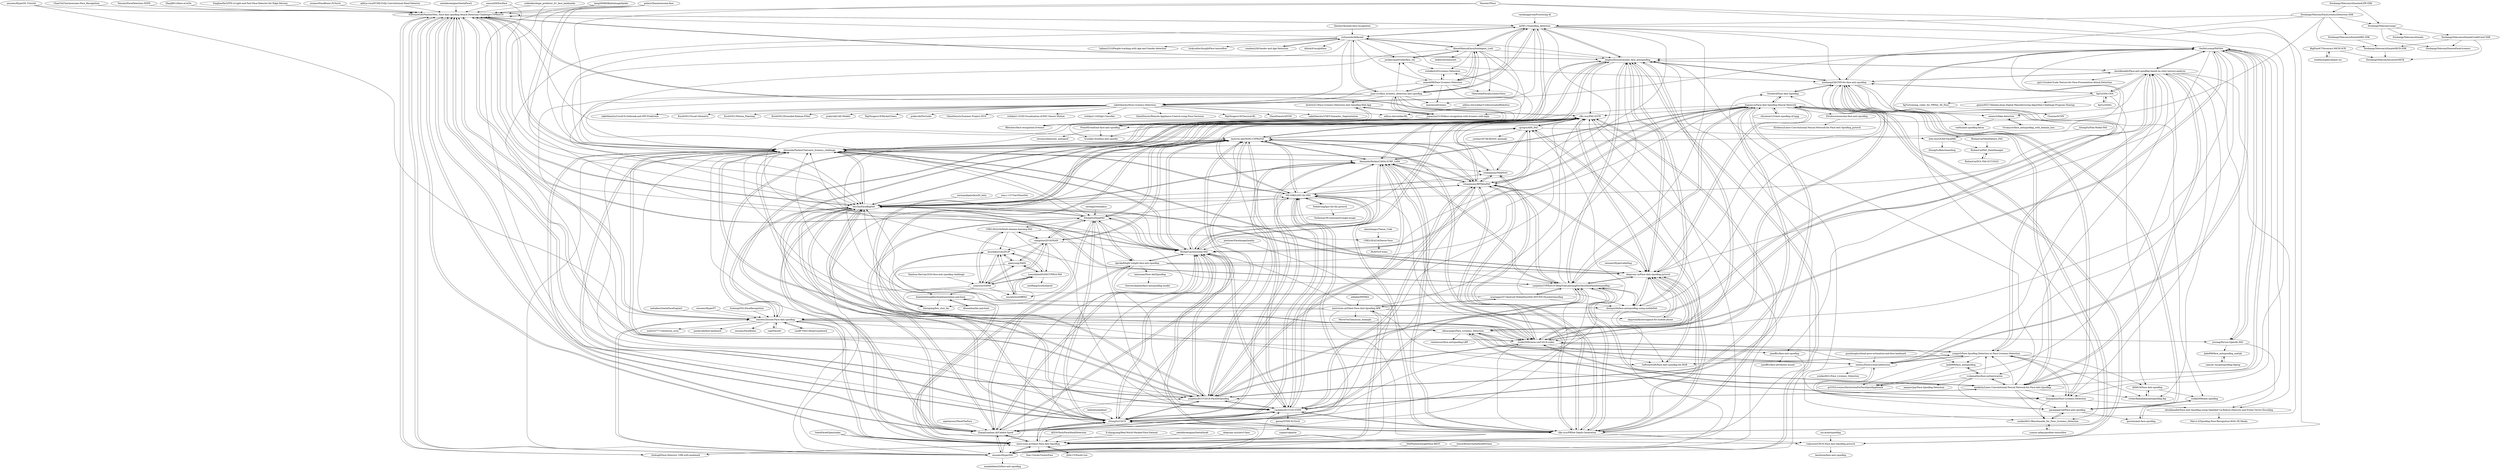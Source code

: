 digraph G {
"ChanChiChoi/awesome-Face_Recognition" -> "SoftwareGift/FeatherNets_Face-Anti-spoofing-Attack-Detection-Challenge-CVPR2019" ["e"=1]
"Tencent/FaceDetection-DSFD" -> "SoftwareGift/FeatherNets_Face-Anti-spoofing-Attack-Detection-Challenge-CVPR2019" ["e"=1]
"richmondu/libfaceid" -> "ee09115/spoofing_detection"
"richmondu/libfaceid" -> "AhmetHamzaEmra/Intelegent_Lock"
"richmondu/libfaceid" -> "jordanvaneetveldt/face_rec"
"richmondu/libfaceid" -> "juan-csv/face_liveness_detection-Anti-spoofing"
"richmondu/libfaceid" -> "JinghuiZhou/awesome_face_antispoofing"
"richmondu/libfaceid" -> "AlexanderParkin/ChaLearn_liveness_challenge"
"richmondu/libfaceid" -> "SoftwareGift/FeatherNets_Face-Anti-spoofing-Attack-Detection-Challenge-CVPR2019"
"richmondu/libfaceid" -> "habom2310/People-tracking-with-Age-and-Gender-detection" ["e"=1]
"richmondu/libfaceid" -> "houliang428/CNN-for-face-anti-spoofing"
"richmondu/libfaceid" -> "luckycallor/InsightFace-tensorflow" ["e"=1]
"richmondu/libfaceid" -> "smahesh29/Gender-and-Age-Detection" ["e"=1]
"richmondu/libfaceid" -> "SeuTao/FaceBagNet"
"richmondu/libfaceid" -> "anand498/Face-Liveness-Detection"
"richmondu/libfaceid" -> "sakethbachu/Face-Liveness-Detection"
"richmondu/libfaceid" -> "AIInAi/tf-insightface" ["e"=1]
"szad670401/HyperLandmark" -> "zeusees/Zeusee-Face-Anti-spoofing" ["e"=1]
"ZhaoJ9014/face.evoLVe" -> "SoftwareGift/FeatherNets_Face-Anti-spoofing-Attack-Detection-Challenge-CVPR2019" ["e"=1]
"zeusees/HyperFAS" -> "JinghuiZhou/awesome_face_antispoofing"
"zeusees/HyperFAS" -> "ZitongYu/CDCN"
"zeusees/HyperFAS" -> "clks-wzz/FAS-SGTD"
"zeusees/HyperFAS" -> "minivision-ai/Silent-Face-Anti-Spoofing"
"zeusees/HyperFAS" -> "SoftwareGift/FeatherNets_Face-Anti-spoofing-Attack-Detection-Challenge-CVPR2019"
"zeusees/HyperFAS" -> "SeuTao/FaceBagNet"
"zeusees/HyperFAS" -> "deepcam-cn/Face-Anti-spoofing.pytorch"
"zeusees/HyperFAS" -> "ZhangYuanhan-AI/CelebA-Spoof"
"zeusees/HyperFAS" -> "taylover-pei/SSDG-CVPR2020"
"zeusees/HyperFAS" -> "AlexanderParkin/ChaLearn_liveness_challenge"
"zeusees/HyperFAS" -> "RizhaoCai/Awesome-FAS"
"zeusees/HyperFAS" -> "zeusees/Zeusee-Face-Anti-spoofing"
"zeusees/HyperFAS" -> "emadeldeen24/face-anti-spoofing" ["e"=1]
"zeusees/HyperFAS" -> "yaojieliu/ECCV20-STDN"
"zeusees/HyperFAS" -> "Oreobird/Face-Anti-Spoofing"
"YonghaoHe/LFFD-A-Light-and-Fast-Face-Detector-for-Edge-Devices" -> "SoftwareGift/FeatherNets_Face-Anti-spoofing-Attack-Detection-Challenge-CVPR2019" ["e"=1]
"deepcam-cn/Face-Anti-spoofing.pytorch" -> "SoftwareGift/Face-Anti-spoofing-for-RGB"
"deepcam-cn/Face-Anti-spoofing.pytorch" -> "clks-wzz/PRNet-Depth-Generation"
"deepcam-cn/Face-Anti-spoofing.pytorch" -> "rshaojimmy/RFMetaFAS"
"deepcam-cn/Face-Anti-spoofing.pytorch" -> "dinhquy94/face-antispoofing-using-mobileNet"
"deepcam-cn/Face-Anti-spoofing.pytorch" -> "zzzkk2009/casia-surf-2019-codes"
"deepcam-cn/Face-Anti-spoofing.pytorch" -> "clks-wzz/FAS-SGTD"
"deepcam-cn/Face-Anti-spoofing.pytorch" -> "huguesva/Face-Anti-Spoofing-Neural-Network"
"deepcam-cn/Face-Anti-spoofing.pytorch" -> "AlexanderParkin/ChaLearn_liveness_challenge"
"deepcam-cn/Face-Anti-spoofing.pytorch" -> "olojuwin/facerecognize-for-mobile-phone" ["e"=1]
"deepcam-cn/Face-Anti-spoofing.pytorch" -> "SeuTao/FaceBagNet"
"deepcam-cn/Face-Anti-spoofing.pytorch" -> "Oreobird/Face-Anti-Spoofing"
"deepcam-cn/Face-Anti-spoofing.pytorch" -> "yaojieliu/CVPR2019-DeepTreeLearningForZeroShotFaceAntispoofing"
"deepcam-cn/Face-Anti-spoofing.pytorch" -> "JinghuiZhou/awesome_face_antispoofing"
"seetaface/SeetaFaceEngine2" -> "zeusees/Zeusee-Face-Anti-spoofing" ["e"=1]
"ee09115/spoofing_detection" -> "richmondu/libfaceid"
"ee09115/spoofing_detection" -> "AlexanderParkin/ChaLearn_liveness_challenge"
"ee09115/spoofing_detection" -> "juan-csv/face_liveness_detection-Anti-spoofing"
"ee09115/spoofing_detection" -> "SoftwareGift/FeatherNets_Face-Anti-spoofing-Attack-Detection-Challenge-CVPR2019"
"ee09115/spoofing_detection" -> "JinghuiZhou/awesome_face_antispoofing"
"ee09115/spoofing_detection" -> "SeuTao/FaceBagNet"
"ee09115/spoofing_detection" -> "AhmetHamzaEmra/Intelegent_Lock"
"ee09115/spoofing_detection" -> "anand498/Face-Liveness-Detection"
"ee09115/spoofing_detection" -> "mnikitin/Learn-Convolutional-Neural-Network-for-Face-Anti-Spoofing"
"ee09115/spoofing_detection" -> "yaojieliu/ECCV2018-FaceDeSpoofing"
"ee09115/spoofing_detection" -> "RizhaoCai/Awesome-FAS"
"ee09115/spoofing_detection" -> "houliang428/CNN-for-face-anti-spoofing"
"ee09115/spoofing_detection" -> "yaojieliu/CVPR2019-DeepTreeLearningForZeroShotFaceAntispoofing"
"ee09115/spoofing_detection" -> "sakethbachu/Face-Liveness-Detection"
"ee09115/spoofing_detection" -> "OeslleLucena/FASNet"
"SoftwareGift/FeatherNets_Face-Anti-spoofing-Attack-Detection-Challenge-CVPR2019" -> "SeuTao/FaceBagNet"
"SoftwareGift/FeatherNets_Face-Anti-spoofing-Attack-Detection-Challenge-CVPR2019" -> "AlexanderParkin/ChaLearn_liveness_challenge"
"SoftwareGift/FeatherNets_Face-Anti-spoofing-Attack-Detection-Challenge-CVPR2019" -> "JinghuiZhou/awesome_face_antispoofing"
"SoftwareGift/FeatherNets_Face-Anti-spoofing-Attack-Detection-Challenge-CVPR2019" -> "ZitongYu/CDCN"
"SoftwareGift/FeatherNets_Face-Anti-spoofing-Attack-Detection-Challenge-CVPR2019" -> "zzzkk2009/casia-surf-2019-codes"
"SoftwareGift/FeatherNets_Face-Anti-spoofing-Attack-Detection-Challenge-CVPR2019" -> "clks-wzz/FAS-SGTD"
"SoftwareGift/FeatherNets_Face-Anti-spoofing-Attack-Detection-Challenge-CVPR2019" -> "minivision-ai/Silent-Face-Anti-Spoofing"
"SoftwareGift/FeatherNets_Face-Anti-spoofing-Attack-Detection-Challenge-CVPR2019" -> "ZhangYuanhan-AI/CelebA-Spoof"
"SoftwareGift/FeatherNets_Face-Anti-spoofing-Attack-Detection-Challenge-CVPR2019" -> "zeusees/Zeusee-Face-Anti-spoofing"
"SoftwareGift/FeatherNets_Face-Anti-spoofing-Attack-Detection-Challenge-CVPR2019" -> "ee09115/spoofing_detection"
"SoftwareGift/FeatherNets_Face-Anti-spoofing-Attack-Detection-Challenge-CVPR2019" -> "zeusees/HyperFAS"
"SoftwareGift/FeatherNets_Face-Anti-spoofing-Attack-Detection-Challenge-CVPR2019" -> "yaojieliu/ECCV2018-FaceDeSpoofing"
"SoftwareGift/FeatherNets_Face-Anti-spoofing-Attack-Detection-Challenge-CVPR2019" -> "RizhaoCai/Awesome-FAS"
"SoftwareGift/FeatherNets_Face-Anti-spoofing-Attack-Detection-Challenge-CVPR2019" -> "taylover-pei/SSDG-CVPR2020"
"SoftwareGift/FeatherNets_Face-Anti-spoofing-Attack-Detection-Challenge-CVPR2019" -> "biubug6/Face-Detector-1MB-with-landmark" ["e"=1]
"zisianw/FaceBoxes.PyTorch" -> "SoftwareGift/FeatherNets_Face-Anti-spoofing-Attack-Detection-Challenge-CVPR2019" ["e"=1]
"normandipalo/faceID_beta" -> "SeuTao/FaceBagNet" ["e"=1]
"JinghuiZhou/awesome_face_antispoofing" -> "SoftwareGift/FeatherNets_Face-Anti-spoofing-Attack-Detection-Challenge-CVPR2019"
"JinghuiZhou/awesome_face_antispoofing" -> "SeuTao/FaceBagNet"
"JinghuiZhou/awesome_face_antispoofing" -> "AlexanderParkin/ChaLearn_liveness_challenge"
"JinghuiZhou/awesome_face_antispoofing" -> "OeslleLucena/FASNet"
"JinghuiZhou/awesome_face_antispoofing" -> "houliang428/CNN-for-face-anti-spoofing"
"JinghuiZhou/awesome_face_antispoofing" -> "clks-wzz/FAS-SGTD"
"JinghuiZhou/awesome_face_antispoofing" -> "zzzkk2009/casia-surf-2019-codes"
"JinghuiZhou/awesome_face_antispoofing" -> "zboulkenafet/Face-anti-spoofing-based-on-color-texture-analysis"
"JinghuiZhou/awesome_face_antispoofing" -> "zeusees/HyperFAS"
"JinghuiZhou/awesome_face_antispoofing" -> "deepcam-cn/Face-Anti-spoofing.pytorch"
"JinghuiZhou/awesome_face_antispoofing" -> "yaojieliu/CVPR2019-DeepTreeLearningForZeroShotFaceAntispoofing"
"JinghuiZhou/awesome_face_antispoofing" -> "ee09115/spoofing_detection"
"JinghuiZhou/awesome_face_antispoofing" -> "dinhquy94/face-antispoofing-using-mobileNet"
"JinghuiZhou/awesome_face_antispoofing" -> "zeusees/Zeusee-Face-Anti-spoofing"
"JinghuiZhou/awesome_face_antispoofing" -> "mnikitin/Learn-Convolutional-Neural-Network-for-Face-Anti-Spoofing"
"XgTu/training_codes_for_PRNet_3D_Face" -> "Cluoyao/SCNN"
"XgTu/2DASL" -> "XgTu/GFA-CNN" ["e"=1]
"XgTu/GFA-CNN" -> "genius9527/Alibaba-Jinan-Digital-Manufacturing-Algorithm-Challenge-Program-Sharing"
"XgTu/GFA-CNN" -> "XgTu/training_codes_for_PRNet_3D_Face"
"XgTu/GFA-CNN" -> "XgTu/2DASL" ["e"=1]
"XgTu/GFA-CNN" -> "zboulkenafet/Face-anti-spoofing-based-on-color-texture-analysis"
"XgTu/GFA-CNN" -> "houliang428/CNN-for-face-anti-spoofing"
"XgTu/GFA-CNN" -> "jimeffry/face-anti-spoofing"
"zeusees/HyperDL-Tutorial" -> "zeusees/Zeusee-Face-Anti-spoofing" ["e"=1]
"zeusees/HyperDL-Tutorial" -> "SoftwareGift/FeatherNets_Face-Anti-spoofing-Attack-Detection-Challenge-CVPR2019" ["e"=1]
"yaojieliu/ECCV2018-FaceDeSpoofing" -> "yaojieliu/CVPR2019-DeepTreeLearningForZeroShotFaceAntispoofing"
"yaojieliu/ECCV2018-FaceDeSpoofing" -> "yaojieliu/ECCV20-STDN"
"yaojieliu/ECCV2018-FaceDeSpoofing" -> "AlexanderParkin/ChaLearn_liveness_challenge"
"yaojieliu/ECCV2018-FaceDeSpoofing" -> "huguesva/Face-Anti-Spoofing-Neural-Network"
"yaojieliu/ECCV2018-FaceDeSpoofing" -> "clks-wzz/FAS-SGTD"
"yaojieliu/ECCV2018-FaceDeSpoofing" -> "SeuTao/FaceBagNet"
"yaojieliu/ECCV2018-FaceDeSpoofing" -> "RizhaoCai/Awesome-FAS"
"yaojieliu/ECCV2018-FaceDeSpoofing" -> "ZitongYu/CDCN"
"yaojieliu/ECCV2018-FaceDeSpoofing" -> "mnikitin/Learn-Convolutional-Neural-Network-for-Face-Anti-Spoofing"
"yaojieliu/ECCV2018-FaceDeSpoofing" -> "rshaojimmy/RFMetaFAS"
"yaojieliu/ECCV2018-FaceDeSpoofing" -> "SoftwareGift/FeatherNets_Face-Anti-spoofing-Attack-Detection-Challenge-CVPR2019"
"yaojieliu/ECCV2018-FaceDeSpoofing" -> "zzzkk2009/casia-surf-2019-codes"
"yaojieliu/ECCV2018-FaceDeSpoofing" -> "VIS-VAR/LGSC-for-FAS"
"yaojieliu/ECCV2018-FaceDeSpoofing" -> "AlexanderParkin/CASIA-SURF_CeFA"
"yaojieliu/ECCV2018-FaceDeSpoofing" -> "taylover-pei/SSDG-CVPR2020"
"zeusees/Zeusee-Face-Anti-spoofing" -> "SeuTao/FaceBagNet"
"zeusees/Zeusee-Face-Anti-spoofing" -> "SoftwareGift/FeatherNets_Face-Anti-spoofing-Attack-Detection-Challenge-CVPR2019"
"zeusees/Zeusee-Face-Anti-spoofing" -> "JinghuiZhou/awesome_face_antispoofing"
"zeusees/Zeusee-Face-Anti-spoofing" -> "moli232777144/mtcnn_ncnn" ["e"=1]
"zeusees/Zeusee-Face-Anti-spoofing" -> "OeslleLucena/FASNet"
"zeusees/Zeusee-Face-Anti-spoofing" -> "minivision-ai/Silent-Face-Anti-Spoofing"
"zeusees/Zeusee-Face-Anti-spoofing" -> "senliuy/FaceLivenessDetection"
"zeusees/Zeusee-Face-Anti-spoofing" -> "szad670401/HyperLandmark" ["e"=1]
"zeusees/Zeusee-Face-Anti-spoofing" -> "zeusees/HyperFAS"
"zeusees/Zeusee-Face-Anti-spoofing" -> "panda-lab/face-landmark" ["e"=1]
"zeusees/Zeusee-Face-Anti-spoofing" -> "AlexanderParkin/ChaLearn_liveness_challenge"
"zeusees/Zeusee-Face-Anti-spoofing" -> "allenyangyl/Face_Liveness_Detection"
"zeusees/Zeusee-Face-Anti-spoofing" -> "zeusees/FaceBoxes" ["e"=1]
"zeusees/Zeusee-Face-Anti-spoofing" -> "zzzkk2009/casia-surf-2019-codes"
"zeusees/Zeusee-Face-Anti-spoofing" -> "sxpl/FaceAC" ["e"=1]
"shicaiwei123/anti-spoofing-of-rppg" -> "huguesva/Face-Anti-Spoofing-Neural-Network" ["e"=1]
"sxpl/FaceAC" -> "zeusees/Zeusee-Face-Anti-spoofing" ["e"=1]
"DoubangoTelecom/ultimateALPR-SDK" -> "DoubangoTelecom/compv" ["e"=1]
"DoubangoTelecom/ultimateALPR-SDK" -> "DoubangoTelecom/FaceLivenessDetection-SDK" ["e"=1]
"seasonSH/DocFace" -> "SoftwareGift/FeatherNets_Face-Anti-spoofing-Attack-Detection-Challenge-CVPR2019" ["e"=1]
"seasonSH/DocFace" -> "SeuTao/FaceBagNet" ["e"=1]
"AhmetHamzaEmra/Intelegent_Lock" -> "richmondu/libfaceid"
"AhmetHamzaEmra/Intelegent_Lock" -> "ee09115/spoofing_detection"
"AhmetHamzaEmra/Intelegent_Lock" -> "juan-csv/face_liveness_detection-Anti-spoofing"
"AhmetHamzaEmra/Intelegent_Lock" -> "jordanvaneetveldt/face_rec"
"AhmetHamzaEmra/Intelegent_Lock" -> "rishikksh20/Liveness-Detection"
"AhmetHamzaEmra/Intelegent_Lock" -> "anand498/Face-Liveness-Detection"
"AhmetHamzaEmra/Intelegent_Lock" -> "jomariya23156/face-recognition-with-liveness-web-login"
"AhmetHamzaEmra/Intelegent_Lock" -> "leokwu/livenessnet"
"AhmetHamzaEmra/Intelegent_Lock" -> "OhmGeek/FacialLivenessTests"
"AhmetHamzaEmra/Intelegent_Lock" -> "imironica/liveness"
"AhmetHamzaEmra/Intelegent_Lock" -> "JinghuiZhou/awesome_face_antispoofing"
"AhmetHamzaEmra/Intelegent_Lock" -> "AlexanderParkin/ChaLearn_liveness_challenge"
"polarisZhao/awesome-face" -> "AlexanderParkin/ChaLearn_liveness_challenge" ["e"=1]
"polarisZhao/awesome-face" -> "SoftwareGift/FeatherNets_Face-Anti-spoofing-Attack-Detection-Challenge-CVPR2019" ["e"=1]
"polarisZhao/awesome-face" -> "ZitongYu/CDCN" ["e"=1]
"polarisZhao/awesome-face" -> "RizhaoCai/Awesome-FAS" ["e"=1]
"codeniko/shape_predictor_81_face_landmarks" -> "SoftwareGift/FeatherNets_Face-Anti-spoofing-Attack-Detection-Challenge-CVPR2019" ["e"=1]
"codeniko/shape_predictor_81_face_landmarks" -> "SeuTao/FaceBagNet" ["e"=1]
"rishikksh20/Liveness-Detection" -> "anand498/Face-Liveness-Detection"
"Skuldur/facenet-face-recognition" -> "richmondu/libfaceid" ["e"=1]
"AlexanderParkin/ChaLearn_liveness_challenge" -> "SeuTao/FaceBagNet"
"AlexanderParkin/ChaLearn_liveness_challenge" -> "SoftwareGift/FeatherNets_Face-Anti-spoofing-Attack-Detection-Challenge-CVPR2019"
"AlexanderParkin/ChaLearn_liveness_challenge" -> "ZitongYu/CDCN"
"AlexanderParkin/ChaLearn_liveness_challenge" -> "clks-wzz/FAS-SGTD"
"AlexanderParkin/ChaLearn_liveness_challenge" -> "zzzkk2009/casia-surf-2019-codes"
"AlexanderParkin/ChaLearn_liveness_challenge" -> "AlexanderParkin/CASIA-SURF_CeFA"
"AlexanderParkin/ChaLearn_liveness_challenge" -> "yaojieliu/ECCV2018-FaceDeSpoofing"
"AlexanderParkin/ChaLearn_liveness_challenge" -> "JinghuiZhou/awesome_face_antispoofing"
"AlexanderParkin/ChaLearn_liveness_challenge" -> "RizhaoCai/Awesome-FAS"
"AlexanderParkin/ChaLearn_liveness_challenge" -> "ZhangYuanhan-AI/CelebA-Spoof"
"AlexanderParkin/ChaLearn_liveness_challenge" -> "taylover-pei/SSDG-CVPR2020"
"AlexanderParkin/ChaLearn_liveness_challenge" -> "VIS-VAR/LGSC-for-FAS"
"AlexanderParkin/ChaLearn_liveness_challenge" -> "deepcam-cn/Face-Anti-spoofing.pytorch"
"AlexanderParkin/ChaLearn_liveness_challenge" -> "ee09115/spoofing_detection"
"AlexanderParkin/ChaLearn_liveness_challenge" -> "rshaojimmy/RFMetaFAS"
"zzzkk2009/casia-surf-2019-codes" -> "AlexanderParkin/ChaLearn_liveness_challenge"
"zzzkk2009/casia-surf-2019-codes" -> "SeuTao/FaceBagNet"
"zzzkk2009/casia-surf-2019-codes" -> "AlexanderParkin/CASIA-SURF_CeFA"
"zzzkk2009/casia-surf-2019-codes" -> "mnikitin/Learn-Convolutional-Neural-Network-for-Face-Anti-Spoofing"
"zzzkk2009/casia-surf-2019-codes" -> "deepcam-cn/Face-Anti-spoofing.pytorch"
"zzzkk2009/casia-surf-2019-codes" -> "SoftwareGift/FeatherNets_Face-Anti-spoofing-Attack-Detection-Challenge-CVPR2019"
"zzzkk2009/casia-surf-2019-codes" -> "clks-wzz/FAS-SGTD"
"zzzkk2009/casia-surf-2019-codes" -> "rshaojimmy/RFMetaFAS"
"zzzkk2009/casia-surf-2019-codes" -> "JinghuiZhou/awesome_face_antispoofing"
"zzzkk2009/casia-surf-2019-codes" -> "houliang428/CNN-for-face-anti-spoofing"
"zzzkk2009/casia-surf-2019-codes" -> "jimeffry/face-anti-spoofing"
"zzzkk2009/casia-surf-2019-codes" -> "clks-wzz/PRNet-Depth-Generation"
"zzzkk2009/casia-surf-2019-codes" -> "yaojieliu/ECCV2018-FaceDeSpoofing"
"zzzkk2009/casia-surf-2019-codes" -> "yongw5/Face-Spoofing-Detection-or-Face-Liveness-Detection"
"zzzkk2009/casia-surf-2019-codes" -> "SoftwareGift/Face-Anti-spoofing-for-RGB"
"RizhaoCai/Awesome-FAS" -> "ZitongYu/DeepFAS"
"RizhaoCai/Awesome-FAS" -> "clks-wzz/FAS-SGTD"
"RizhaoCai/Awesome-FAS" -> "taylover-pei/SSDG-CVPR2020"
"RizhaoCai/Awesome-FAS" -> "ZitongYu/CDCN"
"RizhaoCai/Awesome-FAS" -> "AlexanderParkin/CASIA-SURF_CeFA"
"RizhaoCai/Awesome-FAS" -> "ZhangYuanhan-AI/CelebA-Spoof"
"RizhaoCai/Awesome-FAS" -> "VIS-VAR/LGSC-for-FAS"
"RizhaoCai/Awesome-FAS" -> "yaojieliu/ECCV20-STDN"
"RizhaoCai/Awesome-FAS" -> "AlexanderParkin/ChaLearn_liveness_challenge"
"RizhaoCai/Awesome-FAS" -> "yaojieliu/ECCV2018-FaceDeSpoofing"
"RizhaoCai/Awesome-FAS" -> "huguesva/Face-Anti-Spoofing-Neural-Network"
"RizhaoCai/Awesome-FAS" -> "clks-wzz/PRNet-Depth-Generation"
"RizhaoCai/Awesome-FAS" -> "kprokofi/light-weight-face-anti-spoofing"
"RizhaoCai/Awesome-FAS" -> "SoftwareGift/FeatherNets_Face-Anti-spoofing-Attack-Detection-Challenge-CVPR2019"
"RizhaoCai/Awesome-FAS" -> "SeuTao/FaceBagNet"
"dinhquy94/face-antispoofing-using-mobileNet" -> "deepcam-cn/Face-Anti-spoofing.pytorch"
"dinhquy94/face-antispoofing-using-mobileNet" -> "yaojieliu/CVPR2019-DeepTreeLearningForZeroShotFaceAntispoofing"
"dinhquy94/face-antispoofing-using-mobileNet" -> "SoftwareGift/Face-Anti-spoofing-for-RGB"
"dinhquy94/face-antispoofing-using-mobileNet" -> "AlexanderParkin/ChaLearn_liveness_challenge"
"dinhquy94/face-antispoofing-using-mobileNet" -> "houliang428/CNN-for-face-anti-spoofing"
"dinhquy94/face-antispoofing-using-mobileNet" -> "JinghuiZhou/awesome_face_antispoofing"
"SeuTao/FaceBagNet" -> "SoftwareGift/FeatherNets_Face-Anti-spoofing-Attack-Detection-Challenge-CVPR2019"
"SeuTao/FaceBagNet" -> "AlexanderParkin/ChaLearn_liveness_challenge"
"SeuTao/FaceBagNet" -> "ZitongYu/CDCN"
"SeuTao/FaceBagNet" -> "JinghuiZhou/awesome_face_antispoofing"
"SeuTao/FaceBagNet" -> "zzzkk2009/casia-surf-2019-codes"
"SeuTao/FaceBagNet" -> "clks-wzz/FAS-SGTD"
"SeuTao/FaceBagNet" -> "yaojieliu/ECCV2018-FaceDeSpoofing"
"SeuTao/FaceBagNet" -> "deepcam-cn/Face-Anti-spoofing.pytorch"
"SeuTao/FaceBagNet" -> "AlexanderParkin/CASIA-SURF_CeFA"
"SeuTao/FaceBagNet" -> "yaojieliu/CVPR2019-DeepTreeLearningForZeroShotFaceAntispoofing"
"SeuTao/FaceBagNet" -> "minivision-ai/Silent-Face-Anti-Spoofing"
"SeuTao/FaceBagNet" -> "ZitongYu/DeepFAS"
"SeuTao/FaceBagNet" -> "taylover-pei/SSDG-CVPR2020"
"SeuTao/FaceBagNet" -> "zeusees/Zeusee-Face-Anti-spoofing"
"SeuTao/FaceBagNet" -> "ZhangYuanhan-AI/CelebA-Spoof"
"aditya-vora/FCHD-Fully-Convolutional-Head-Detector" -> "SoftwareGift/FeatherNets_Face-Anti-spoofing-Attack-Detection-Challenge-CVPR2019" ["e"=1]
"Oreobird/Face-Anti-Spoofing" -> "houliang428/CNN-for-face-anti-spoofing"
"Oreobird/Face-Anti-Spoofing" -> "huguesva/Face-Anti-Spoofing-Neural-Network"
"huguesva/Face-Anti-Spoofing-Neural-Network" -> "shicaiwei123/anti-spoofing-of-rppg" ["e"=1]
"huguesva/Face-Anti-Spoofing-Neural-Network" -> "yaojieliu/ECCV2018-FaceDeSpoofing"
"huguesva/Face-Anti-Spoofing-Neural-Network" -> "rshaojimmy/RFMetaFAS"
"huguesva/Face-Anti-Spoofing-Neural-Network" -> "AlexanderParkin/CASIA-SURF_CeFA"
"huguesva/Face-Anti-Spoofing-Neural-Network" -> "deepcam-cn/Face-Anti-spoofing.pytorch"
"huguesva/Face-Anti-Spoofing-Neural-Network" -> "Elroborn/awesome-face-anti-spoofing"
"huguesva/Face-Anti-Spoofing-Neural-Network" -> "Oreobird/Face-Anti-Spoofing"
"huguesva/Face-Anti-Spoofing-Neural-Network" -> "yaojieliu/ECCV20-STDN"
"huguesva/Face-Anti-Spoofing-Neural-Network" -> "RizhaoCai/Awesome-FAS"
"huguesva/Face-Anti-Spoofing-Neural-Network" -> "yaojieliu/CVPR2019-DeepTreeLearningForZeroShotFaceAntispoofing"
"huguesva/Face-Anti-Spoofing-Neural-Network" -> "voqtuyen/CDCN-Face-Anti-Spoofing.pytorch"
"huguesva/Face-Anti-Spoofing-Neural-Network" -> "clks-wzz/FAS-SGTD"
"huguesva/Face-Anti-Spoofing-Neural-Network" -> "saiamrit/fake-detection"
"huguesva/Face-Anti-Spoofing-Neural-Network" -> "trushkin-ilya/face-anti-spoofer"
"huguesva/Face-Anti-Spoofing-Neural-Network" -> "clks-wzz/PRNet-Depth-Generation"
"clks-wzz/PRNet-Depth-Generation" -> "clks-wzz/FAS-SGTD"
"clks-wzz/PRNet-Depth-Generation" -> "rshaojimmy/RFMetaFAS"
"clks-wzz/PRNet-Depth-Generation" -> "deepcam-cn/Face-Anti-spoofing.pytorch"
"clks-wzz/PRNet-Depth-Generation" -> "taylover-pei/SSDG-CVPR2020"
"clks-wzz/PRNet-Depth-Generation" -> "ZitongYu/CDCN"
"clks-wzz/PRNet-Depth-Generation" -> "VIS-VAR/LGSC-for-FAS"
"clks-wzz/PRNet-Depth-Generation" -> "yaojieliu/ECCV20-STDN"
"clks-wzz/PRNet-Depth-Generation" -> "yaojieliu/CVPR2019-DeepTreeLearningForZeroShotFaceAntispoofing"
"clks-wzz/PRNet-Depth-Generation" -> "qyxqyx/AIM_FAS"
"clks-wzz/PRNet-Depth-Generation" -> "AlexanderParkin/CASIA-SURF_CeFA"
"clks-wzz/PRNet-Depth-Generation" -> "rshaojimmy/MADDoG"
"clks-wzz/PRNet-Depth-Generation" -> "voqtuyen/CDCN-Face-Anti-Spoofing.pytorch"
"clks-wzz/PRNet-Depth-Generation" -> "huguesva/Face-Anti-Spoofing-Neural-Network"
"clks-wzz/PRNet-Depth-Generation" -> "RizhaoCai/Awesome-FAS"
"mnikitin/Learn-Convolutional-Neural-Network-for-Face-Anti-Spoofing" -> "zboulkenafet/Face-anti-spoofing-based-on-color-texture-analysis"
"mnikitin/Learn-Convolutional-Neural-Network-for-Face-Anti-Spoofing" -> "yunfan0621/Benchmarks_for_Face_Liveness_Detection"
"mnikitin/Learn-Convolutional-Neural-Network-for-Face-Anti-Spoofing" -> "vcolamatteo/face-authentication"
"mnikitin/Learn-Convolutional-Neural-Network-for-Face-Anti-Spoofing" -> "houliang428/CNN-for-face-anti-spoofing"
"mnikitin/Learn-Convolutional-Neural-Network-for-Face-Anti-Spoofing" -> "zzzkk2009/casia-surf-2019-codes"
"mnikitin/Learn-Convolutional-Neural-Network-for-Face-Anti-Spoofing" -> "yongw5/Face-Spoofing-Detection-or-Face-Liveness-Detection"
"mnikitin/Learn-Convolutional-Neural-Network-for-Face-Anti-Spoofing" -> "yaojieliu/ECCV2018-FaceDeSpoofing"
"mnikitin/Learn-Convolutional-Neural-Network-for-Face-Anti-Spoofing" -> "paranjapeved/Face-anti-spoofing"
"mnikitin/Learn-Convolutional-Neural-Network-for-Face-Anti-Spoofing" -> "richardhahahaha/antispoofing.lbp"
"mnikitin/Learn-Convolutional-Neural-Network-for-Face-Anti-Spoofing" -> "AlexanderParkin/ChaLearn_liveness_challenge"
"mnikitin/Learn-Convolutional-Neural-Network-for-Face-Anti-Spoofing" -> "yaojieliu/CVPR2019-DeepTreeLearningForZeroShotFaceAntispoofing"
"mnikitin/Learn-Convolutional-Neural-Network-for-Face-Anti-Spoofing" -> "OeslleLucena/FASNet"
"mnikitin/Learn-Convolutional-Neural-Network-for-Face-Anti-Spoofing" -> "hliangzhao/Face-Liveness-Detection"
"jordanvaneetveldt/face_rec" -> "rishikksh20/Liveness-Detection"
"jordanvaneetveldt/face_rec" -> "AhmetHamzaEmra/Intelegent_Lock"
"jimeffry/face-anti-spoofing" -> "paranjapeved/Face-anti-spoofing"
"jimeffry/face-anti-spoofing" -> "jimeffry/face-attributes-mxnet"
"hliangzhao/Face-Liveness-Detection" -> "allenyangyl/Face_Liveness_Detection"
"hliangzhao/Face-Liveness-Detection" -> "yongw5/Face-Spoofing-Detection-or-Face-Liveness-Detection"
"hliangzhao/Face-Liveness-Detection" -> "yunfan0621/Benchmarks_for_Face_Liveness_Detection"
"hliangzhao/Face-Liveness-Detection" -> "zboulkenafet/Face-Anti-Spoofing-using-Speeded-Up-Robust-Features-and-Fisher-Vector-Encoding"
"hliangzhao/Face-Liveness-Detection" -> "paranjapeved/Face-anti-spoofing"
"hliangzhao/Face-Liveness-Detection" -> "senliuy/FaceLivenessDetection"
"hliangzhao/Face-Liveness-Detection" -> "houliang428/CNN-for-face-anti-spoofing"
"vcolamatteo/face-authentication" -> "paranjapeved/Face-anti-spoofing"
"vcolamatteo/face-authentication" -> "Jade999/face_antispoofing"
"vcolamatteo/face-authentication" -> "mnikitin/Learn-Convolutional-Neural-Network-for-Face-Anti-Spoofing"
"vcolamatteo/face-authentication" -> "gc535/LivenessDectectionForFaceSpoofingAttack"
"vcolamatteo/face-authentication" -> "iamjanvijay/Face-Spoofing-Detection"
"vcolamatteo/face-authentication" -> "yongw5/Face-Spoofing-Detection-or-Face-Liveness-Detection"
"SoftwareGift/Face-Anti-spoofing-for-RGB" -> "deepcam-cn/Face-Anti-spoofing.pytorch"
"SoftwareGift/Face-Anti-spoofing-for-RGB" -> "yongw5/Face-Spoofing-Detection-or-Face-Liveness-Detection"
"zeusees/HyperLabelImg" -> "deepcam-cn/Face-Anti-spoofing.pytorch" ["e"=1]
"yongw5/Face-Spoofing-Detection-or-Face-Liveness-Detection" -> "hliangzhao/Face-Liveness-Detection"
"yongw5/Face-Spoofing-Detection-or-Face-Liveness-Detection" -> "zboulkenafet/Face-anti-spoofing-based-on-color-texture-analysis"
"yongw5/Face-Spoofing-Detection-or-Face-Liveness-Detection" -> "gc535/LivenessDectectionForFaceSpoofingAttack"
"yongw5/Face-Spoofing-Detection-or-Face-Liveness-Detection" -> "allenyangyl/Face_Liveness_Detection"
"yongw5/Face-Spoofing-Detection-or-Face-Liveness-Detection" -> "SoftwareGift/Face-Anti-spoofing-for-RGB"
"yongw5/Face-Spoofing-Detection-or-Face-Liveness-Detection" -> "senliuy/FaceLivenessDetection"
"yongw5/Face-Spoofing-Detection-or-Face-Liveness-Detection" -> "lbf4616/Face-Anti-spoofing"
"yongw5/Face-Spoofing-Detection-or-Face-Liveness-Detection" -> "richardhahahaha/antispoofing.lbp"
"yongw5/Face-Spoofing-Detection-or-Face-Liveness-Detection" -> "Jade999/face_antispoofing"
"saiamrit/fake-detection" -> "Vivianyzw/face_antispoofing_with_domain_loss"
"saiamrit/fake-detection" -> "vaeXu/anti-spoofing-keras"
"houliang428/CNN-for-face-anti-spoofing" -> "paranjapeved/Face-anti-spoofing"
"houliang428/CNN-for-face-anti-spoofing" -> "yunfan0621/Benchmarks_for_Face_Liveness_Detection"
"houliang428/CNN-for-face-anti-spoofing" -> "zboulkenafet/Face-anti-spoofing-based-on-color-texture-analysis"
"houliang428/CNN-for-face-anti-spoofing" -> "lbf4616/Face-Anti-spoofing"
"houliang428/CNN-for-face-anti-spoofing" -> "mnikitin/Learn-Convolutional-Neural-Network-for-Face-Anti-Spoofing"
"houliang428/CNN-for-face-anti-spoofing" -> "vaeXu/anti-spoofing-keras"
"houliang428/CNN-for-face-anti-spoofing" -> "hliangzhao/Face-Liveness-Detection"
"houliang428/CNN-for-face-anti-spoofing" -> "Oreobird/Face-Anti-Spoofing"
"houliang428/CNN-for-face-anti-spoofing" -> "OeslleLucena/FASNet"
"houliang428/CNN-for-face-anti-spoofing" -> "JinghuiZhou/awesome_face_antispoofing"
"houliang428/CNN-for-face-anti-spoofing" -> "zzzkk2009/anti-spoofing"
"houliang428/CNN-for-face-anti-spoofing" -> "zzzkk2009/casia-surf-2019-codes"
"houliang428/CNN-for-face-anti-spoofing" -> "XgTu/GFA-CNN"
"Vivianyzw/face_antispoofing_with_domain_loss" -> "saiamrit/fake-detection"
"lbf4616/Face-Anti-spoofing" -> "richardhahahaha/antispoofing.lbp"
"lbf4616/Face-Anti-spoofing" -> "zzzkk2009/anti-spoofing"
"paranjapeved/Face-anti-spoofing" -> "houliang428/CNN-for-face-anti-spoofing"
"paranjapeved/Face-anti-spoofing" -> "yunfan0621/Benchmarks_for_Face_Liveness_Detection"
"paranjapeved/Face-anti-spoofing" -> "quoctin/anti-face-spoofing"
"yunfan0621/Benchmarks_for_Face_Liveness_Detection" -> "yomna-safaa/spoofnet-tensorflow"
"yunfan0621/Benchmarks_for_Face_Liveness_Detection" -> "paranjapeved/Face-anti-spoofing"
"zzzkk2009/anti-spoofing" -> "quoctin/anti-face-spoofing"
"quoctin/anti-face-spoofing" -> "zzzkk2009/anti-spoofing"
"AIZOOTech/FaceMaskDetection" -> "minivision-ai/Silent-Face-Anti-Spoofing" ["e"=1]
"VIS-VAR/LGSC-for-FAS" -> "clks-wzz/FAS-SGTD"
"VIS-VAR/LGSC-for-FAS" -> "taylover-pei/SSDG-CVPR2020"
"VIS-VAR/LGSC-for-FAS" -> "ZitongYu/CDCN"
"VIS-VAR/LGSC-for-FAS" -> "Podidiving/lgsc-for-fas-pytorch"
"VIS-VAR/LGSC-for-FAS" -> "clks-wzz/PRNet-Depth-Generation"
"VIS-VAR/LGSC-for-FAS" -> "AlexanderParkin/CASIA-SURF_CeFA"
"VIS-VAR/LGSC-for-FAS" -> "RizhaoCai/Awesome-FAS"
"VIS-VAR/LGSC-for-FAS" -> "yaojieliu/ECCV20-STDN"
"VIS-VAR/LGSC-for-FAS" -> "AlexanderParkin/ChaLearn_liveness_challenge"
"VIS-VAR/LGSC-for-FAS" -> "rshaojimmy/RFMetaFAS"
"VIS-VAR/LGSC-for-FAS" -> "yaojieliu/ECCV2018-FaceDeSpoofing"
"VIS-VAR/LGSC-for-FAS" -> "ZhangYuanhan-AI/CelebA-Spoof"
"VIS-VAR/LGSC-for-FAS" -> "zzzkk2009/casia-surf-2019-codes"
"VIS-VAR/LGSC-for-FAS" -> "rshaojimmy/MADDoG"
"VIS-VAR/LGSC-for-FAS" -> "SeuTao/FaceBagNet"
"X-zhangyang/Real-World-Masked-Face-Dataset" -> "minivision-ai/Silent-Face-Anti-Spoofing" ["e"=1]
"vardanagarwal/Proctoring-AI" -> "ee09115/spoofing_detection" ["e"=1]
"smahesh29/Gender-and-Age-Detection" -> "richmondu/libfaceid" ["e"=1]
"seetafaceengine/SeetaFace6" -> "minivision-ai/Silent-Face-Anti-Spoofing" ["e"=1]
"biubug6/Face-Detector-1MB-with-landmark" -> "SoftwareGift/FeatherNets_Face-Anti-spoofing-Attack-Detection-Challenge-CVPR2019" ["e"=1]
"biubug6/Face-Detector-1MB-with-landmark" -> "minivision-ai/Silent-Face-Anti-Spoofing" ["e"=1]
"alibaba/MNNKit" -> "minivision-ai/Silent-Face-Anti-Spoofing-APK" ["e"=1]
"minivision-ai/Silent-Face-Anti-Spoofing" -> "SoftwareGift/FeatherNets_Face-Anti-spoofing-Attack-Detection-Challenge-CVPR2019"
"minivision-ai/Silent-Face-Anti-Spoofing" -> "minivision-ai/Silent-Face-Anti-Spoofing-APK"
"minivision-ai/Silent-Face-Anti-Spoofing" -> "ZitongYu/CDCN"
"minivision-ai/Silent-Face-Anti-Spoofing" -> "SeuTao/FaceBagNet"
"minivision-ai/Silent-Face-Anti-Spoofing" -> "zeusees/HyperFAS"
"minivision-ai/Silent-Face-Anti-Spoofing" -> "ZhangYuanhan-AI/CelebA-Spoof"
"minivision-ai/Silent-Face-Anti-Spoofing" -> "ZitongYu/DeepFAS"
"minivision-ai/Silent-Face-Anti-Spoofing" -> "AlexanderParkin/ChaLearn_liveness_challenge"
"minivision-ai/Silent-Face-Anti-Spoofing" -> "biubug6/Face-Detector-1MB-with-landmark" ["e"=1]
"minivision-ai/Silent-Face-Anti-Spoofing" -> "Star-Clouds/CenterFace" ["e"=1]
"minivision-ai/Silent-Face-Anti-Spoofing" -> "zeusees/Zeusee-Face-Anti-spoofing"
"minivision-ai/Silent-Face-Anti-Spoofing" -> "clks-wzz/FAS-SGTD"
"minivision-ai/Silent-Face-Anti-Spoofing" -> "RizhaoCai/Awesome-FAS"
"minivision-ai/Silent-Face-Anti-Spoofing" -> "JDAI-CV/FaceX-Zoo" ["e"=1]
"minivision-ai/Silent-Face-Anti-Spoofing" -> "JinghuiZhou/awesome_face_antispoofing"
"minivision-ai/Silent-Face-Anti-Spoofing-APK" -> "minivision-ai/Silent-Face-Anti-Spoofing"
"minivision-ai/Silent-Face-Anti-Spoofing-APK" -> "syaringan357/Android-MobileFaceNet-MTCNN-FaceAntiSpoofing" ["e"=1]
"minivision-ai/Silent-Face-Anti-Spoofing-APK" -> "zeusees/HyperFAS"
"minivision-ai/Silent-Face-Anti-Spoofing-APK" -> "zeusees/Zeusee-Face-Anti-spoofing"
"minivision-ai/Silent-Face-Anti-Spoofing-APK" -> "clks-wzz/FAS-SGTD"
"minivision-ai/Silent-Face-Anti-Spoofing-APK" -> "MirrorYuChen/ncnn_example" ["e"=1]
"minivision-ai/Silent-Face-Anti-Spoofing-APK" -> "AlexanderParkin/ChaLearn_liveness_challenge"
"minivision-ai/Silent-Face-Anti-Spoofing-APK" -> "SeuTao/FaceBagNet"
"minivision-ai/Silent-Face-Anti-Spoofing-APK" -> "olojuwin/facerecognize-for-mobile-phone" ["e"=1]
"minivision-ai/Silent-Face-Anti-Spoofing-APK" -> "SoftwareGift/Face-Anti-spoofing-for-RGB"
"minivision-ai/Silent-Face-Anti-Spoofing-APK" -> "RizhaoCai/Awesome-FAS"
"juan-csv/face_liveness_detection-Anti-spoofing" -> "sakethbachu/Face-Liveness-Detection"
"juan-csv/face_liveness_detection-Anti-spoofing" -> "ee09115/spoofing_detection"
"juan-csv/face_liveness_detection-Anti-spoofing" -> "anand498/Face-Liveness-Detection"
"juan-csv/face_liveness_detection-Anti-spoofing" -> "AhmetHamzaEmra/Intelegent_Lock"
"juan-csv/face_liveness_detection-Anti-spoofing" -> "AlexanderParkin/ChaLearn_liveness_challenge"
"juan-csv/face_liveness_detection-Anti-spoofing" -> "jomariya23156/face-recognition-with-liveness-web-login"
"juan-csv/face_liveness_detection-Anti-spoofing" -> "birdowl21/Face-Liveness-Detection-Anti-Spoofing-Web-App"
"juan-csv/face_liveness_detection-Anti-spoofing" -> "jordanvaneetveldt/face_rec"
"juan-csv/face_liveness_detection-Anti-spoofing" -> "kprokofi/light-weight-face-anti-spoofing"
"juan-csv/face_liveness_detection-Anti-spoofing" -> "imironica/liveness"
"juan-csv/face_liveness_detection-Anti-spoofing" -> "dinhquy94/face-antispoofing-using-mobileNet"
"juan-csv/face_liveness_detection-Anti-spoofing" -> "yaojieliu/ECCV2018-FaceDeSpoofing"
"juan-csv/face_liveness_detection-Anti-spoofing" -> "Prem95/realtime-face-anti-spoofing"
"juan-csv/face_liveness_detection-Anti-spoofing" -> "richmondu/libfaceid"
"juan-csv/face_liveness_detection-Anti-spoofing" -> "RizhaoCai/Awesome-FAS"
"seetafaceengine/SeetaFace2" -> "SoftwareGift/FeatherNets_Face-Anti-spoofing-Attack-Detection-Challenge-CVPR2019" ["e"=1]
"aqeelanwar/MaskTheFace" -> "ZhangYuanhan-AI/CelebA-Spoof" ["e"=1]
"pterhoer/FaceImageQuality" -> "RizhaoCai/Awesome-FAS" ["e"=1]
"pterhoer/FaceImageQuality" -> "minivision-ai/Silent-Face-Anti-Spoofing" ["e"=1]
"SeetaFace6Open/index" -> "minivision-ai/Silent-Face-Anti-Spoofing" ["e"=1]
"SeetaFace6Open/index" -> "zeusees/HyperFAS" ["e"=1]
"zeusees/HyperFT" -> "zeusees/Zeusee-Face-Anti-spoofing" ["e"=1]
"SthPhoenix/InsightFace-REST" -> "zeusees/HyperFAS" ["e"=1]
"tensorflower/seetaFace6Python" -> "zeusees/HyperFAS" ["e"=1]
"clks-wzz/FAS-SGTD" -> "clks-wzz/PRNet-Depth-Generation"
"clks-wzz/FAS-SGTD" -> "ZitongYu/CDCN"
"clks-wzz/FAS-SGTD" -> "qyxqyx/AIM_FAS"
"clks-wzz/FAS-SGTD" -> "taylover-pei/SSDG-CVPR2020"
"clks-wzz/FAS-SGTD" -> "yaojieliu/ECCV20-STDN"
"clks-wzz/FAS-SGTD" -> "VIS-VAR/LGSC-for-FAS"
"clks-wzz/FAS-SGTD" -> "AlexanderParkin/CASIA-SURF_CeFA"
"clks-wzz/FAS-SGTD" -> "RizhaoCai/Awesome-FAS"
"clks-wzz/FAS-SGTD" -> "AlexanderParkin/ChaLearn_liveness_challenge"
"clks-wzz/FAS-SGTD" -> "SeuTao/FaceBagNet"
"clks-wzz/FAS-SGTD" -> "rshaojimmy/RFMetaFAS"
"clks-wzz/FAS-SGTD" -> "ZhangYuanhan-AI/CelebA-Spoof"
"clks-wzz/FAS-SGTD" -> "yaojieliu/ECCV2018-FaceDeSpoofing"
"clks-wzz/FAS-SGTD" -> "deepcam-cn/Face-Anti-spoofing.pytorch"
"clks-wzz/FAS-SGTD" -> "SoftwareGift/FeatherNets_Face-Anti-spoofing-Attack-Detection-Challenge-CVPR2019"
"ZitongYu/CDCN" -> "clks-wzz/FAS-SGTD"
"ZitongYu/CDCN" -> "AlexanderParkin/ChaLearn_liveness_challenge"
"ZitongYu/CDCN" -> "taylover-pei/SSDG-CVPR2020"
"ZitongYu/CDCN" -> "SeuTao/FaceBagNet"
"ZitongYu/CDCN" -> "ZitongYu/DeepFAS"
"ZitongYu/CDCN" -> "RizhaoCai/Awesome-FAS"
"ZitongYu/CDCN" -> "AlexanderParkin/CASIA-SURF_CeFA"
"ZitongYu/CDCN" -> "SoftwareGift/FeatherNets_Face-Anti-spoofing-Attack-Detection-Challenge-CVPR2019"
"ZitongYu/CDCN" -> "VIS-VAR/LGSC-for-FAS"
"ZitongYu/CDCN" -> "ZhangYuanhan-AI/CelebA-Spoof"
"ZitongYu/CDCN" -> "clks-wzz/PRNet-Depth-Generation"
"ZitongYu/CDCN" -> "yaojieliu/ECCV20-STDN"
"ZitongYu/CDCN" -> "yaojieliu/ECCV2018-FaceDeSpoofing"
"ZitongYu/CDCN" -> "qyxqyx/AIM_FAS"
"ZitongYu/CDCN" -> "minivision-ai/Silent-Face-Anti-Spoofing"
"taylover-pei/SSDG-CVPR2020" -> "clks-wzz/FAS-SGTD"
"taylover-pei/SSDG-CVPR2020" -> "yaojieliu/ECCV20-STDN"
"taylover-pei/SSDG-CVPR2020" -> "ZitongYu/CDCN"
"taylover-pei/SSDG-CVPR2020" -> "RizhaoCai/Awesome-FAS"
"taylover-pei/SSDG-CVPR2020" -> "VIS-VAR/LGSC-for-FAS"
"taylover-pei/SSDG-CVPR2020" -> "AlexanderParkin/CASIA-SURF_CeFA"
"taylover-pei/SSDG-CVPR2020" -> "wangzhuo2019/SSAN"
"taylover-pei/SSDG-CVPR2020" -> "rshaojimmy/RFMetaFAS"
"taylover-pei/SSDG-CVPR2020" -> "clks-wzz/PRNet-Depth-Generation"
"taylover-pei/SSDG-CVPR2020" -> "rshaojimmy/MADDoG"
"taylover-pei/SSDG-CVPR2020" -> "qyxqyx/AIM_FAS"
"taylover-pei/SSDG-CVPR2020" -> "ZitongYu/DeepFAS"
"taylover-pei/SSDG-CVPR2020" -> "AlexanderParkin/ChaLearn_liveness_challenge"
"taylover-pei/SSDG-CVPR2020" -> "SeuTao/FaceBagNet"
"taylover-pei/SSDG-CVPR2020" -> "ZhangYuanhan-AI/CelebA-Spoof"
"Podidiving/lgsc-for-fas-pytorch" -> "Ontheway361/antispoof-single-image"
"Podidiving/lgsc-for-fas-pytorch" -> "VIS-VAR/LGSC-for-FAS"
"AlexanderParkin/CASIA-SURF_CeFA" -> "clks-wzz/FAS-SGTD"
"AlexanderParkin/CASIA-SURF_CeFA" -> "taylover-pei/SSDG-CVPR2020"
"AlexanderParkin/CASIA-SURF_CeFA" -> "ZitongYu/CDCN"
"AlexanderParkin/CASIA-SURF_CeFA" -> "AlexanderParkin/ChaLearn_liveness_challenge"
"AlexanderParkin/CASIA-SURF_CeFA" -> "RizhaoCai/Awesome-FAS"
"AlexanderParkin/CASIA-SURF_CeFA" -> "yaojieliu/ECCV20-STDN"
"AlexanderParkin/CASIA-SURF_CeFA" -> "zzzkk2009/casia-surf-2019-codes"
"AlexanderParkin/CASIA-SURF_CeFA" -> "VIS-VAR/LGSC-for-FAS"
"AlexanderParkin/CASIA-SURF_CeFA" -> "huguesva/Face-Anti-Spoofing-Neural-Network"
"AlexanderParkin/CASIA-SURF_CeFA" -> "clks-wzz/PRNet-Depth-Generation"
"AlexanderParkin/CASIA-SURF_CeFA" -> "SeuTao/FaceBagNet"
"AlexanderParkin/CASIA-SURF_CeFA" -> "rshaojimmy/RFMetaFAS"
"AlexanderParkin/CASIA-SURF_CeFA" -> "yaojieliu/CVPR2019-DeepTreeLearningForZeroShotFaceAntispoofing"
"AlexanderParkin/CASIA-SURF_CeFA" -> "yaojieliu/ECCV2018-FaceDeSpoofing"
"AlexanderParkin/CASIA-SURF_CeFA" -> "rshaojimmy/MADDoG"
"ZhangYuanhan-AI/CelebA-Spoof" -> "RizhaoCai/Awesome-FAS"
"ZhangYuanhan-AI/CelebA-Spoof" -> "clks-wzz/FAS-SGTD"
"ZhangYuanhan-AI/CelebA-Spoof" -> "ZitongYu/CDCN"
"ZhangYuanhan-AI/CelebA-Spoof" -> "yaojieliu/ECCV20-STDN"
"ZhangYuanhan-AI/CelebA-Spoof" -> "ZitongYu/DeepFAS"
"ZhangYuanhan-AI/CelebA-Spoof" -> "SoftwareGift/FeatherNets_Face-Anti-spoofing-Attack-Detection-Challenge-CVPR2019"
"ZhangYuanhan-AI/CelebA-Spoof" -> "AlexanderParkin/ChaLearn_liveness_challenge"
"ZhangYuanhan-AI/CelebA-Spoof" -> "SeuTao/FaceBagNet"
"ZhangYuanhan-AI/CelebA-Spoof" -> "taylover-pei/SSDG-CVPR2020"
"ZhangYuanhan-AI/CelebA-Spoof" -> "minivision-ai/Silent-Face-Anti-Spoofing"
"ZhangYuanhan-AI/CelebA-Spoof" -> "kprokofi/light-weight-face-anti-spoofing"
"ZhangYuanhan-AI/CelebA-Spoof" -> "VIS-VAR/LGSC-for-FAS"
"ZhangYuanhan-AI/CelebA-Spoof" -> "yaojieliu/CVPR2019-DeepTreeLearningForZeroShotFaceAntispoofing"
"ZhangYuanhan-AI/CelebA-Spoof" -> "yaojieliu/ECCV2018-FaceDeSpoofing"
"ZhangYuanhan-AI/CelebA-Spoof" -> "zeusees/HyperFAS"
"syaringan357/Android-MobileFaceNet-MTCNN-FaceAntiSpoofing" -> "yaojieliu/CVPR2019-DeepTreeLearningForZeroShotFaceAntispoofing" ["e"=1]
"syaringan357/Android-MobileFaceNet-MTCNN-FaceAntiSpoofing" -> "minivision-ai/Silent-Face-Anti-Spoofing-APK" ["e"=1]
"syaringan357/Android-MobileFaceNet-MTCNN-FaceAntiSpoofing" -> "JinghuiZhou/awesome_face_antispoofing" ["e"=1]
"syaringan357/Android-MobileFaceNet-MTCNN-FaceAntiSpoofing" -> "SeuTao/FaceBagNet" ["e"=1]
"syaringan357/Android-MobileFaceNet-MTCNN-FaceAntiSpoofing" -> "dinhquy94/face-antispoofing-using-mobileNet" ["e"=1]
"olojuwin/facerecognize-for-mobile-phone" -> "deepcam-cn/Face-Anti-spoofing.pytorch" ["e"=1]
"Elroborn/awesome-face-anti-spoofing" -> "Elroborn/Learn-Convolutional-Neural-Network-for-Face-Anti-Spoofing_pytorch"
"aditya-shirwatkar/UnderactuatedRobotics" -> "aditya-shirwatkar/RL"
"zma-c-137/VarGFaceNet" -> "SeuTao/FaceBagNet" ["e"=1]
"voqtuyen/CDCN-Face-Anti-Spoofing.pytorch" -> "doantienthongbku/Implementation-patchnet"
"voqtuyen/CDCN-Face-Anti-Spoofing.pytorch" -> "laoshiwei/face-anti-spoofing"
"voqtuyen/CDCN-Face-Anti-Spoofing.pytorch" -> "huguesva/Face-Anti-Spoofing-Neural-Network"
"yaojieliu/ECCV20-STDN" -> "clks-wzz/FAS-SGTD"
"yaojieliu/ECCV20-STDN" -> "taylover-pei/SSDG-CVPR2020"
"yaojieliu/ECCV20-STDN" -> "AlexanderParkin/CASIA-SURF_CeFA"
"yaojieliu/ECCV20-STDN" -> "yaojieliu/CVPR2019-DeepTreeLearningForZeroShotFaceAntispoofing"
"yaojieliu/ECCV20-STDN" -> "yaojieliu/ECCV2018-FaceDeSpoofing"
"yaojieliu/ECCV20-STDN" -> "VIS-VAR/LGSC-for-FAS"
"yaojieliu/ECCV20-STDN" -> "clks-wzz/PRNet-Depth-Generation"
"yaojieliu/ECCV20-STDN" -> "rshaojimmy/RFMetaFAS"
"yaojieliu/ECCV20-STDN" -> "ZitongYu/CDCN"
"yaojieliu/ECCV20-STDN" -> "ZhangYuanhan-AI/CelebA-Spoof"
"yaojieliu/ECCV20-STDN" -> "RizhaoCai/Awesome-FAS"
"yaojieliu/ECCV20-STDN" -> "huguesva/Face-Anti-Spoofing-Neural-Network"
"yaojieliu/ECCV20-STDN" -> "AlexanderParkin/ChaLearn_liveness_challenge"
"yaojieliu/ECCV20-STDN" -> "qyxqyx/AIM_FAS"
"yaojieliu/ECCV20-STDN" -> "gazeai/STDN-PyTorch"
"anand498/Face-Liveness-Detection" -> "juan-csv/face_liveness_detection-Anti-spoofing"
"anand498/Face-Liveness-Detection" -> "rishikksh20/Liveness-Detection"
"anand498/Face-Liveness-Detection" -> "sakethbachu/Face-Liveness-Detection"
"anand498/Face-Liveness-Detection" -> "imironica/liveness"
"anand498/Face-Liveness-Detection" -> "ee09115/spoofing_detection"
"anand498/Face-Liveness-Detection" -> "OhmGeek/FacialLivenessTests"
"anand498/Face-Liveness-Detection" -> "Prem95/realtime-face-anti-spoofing"
"anand498/Face-Liveness-Detection" -> "AhmetHamzaEmra/Intelegent_Lock"
"anand498/Face-Liveness-Detection" -> "jordanvaneetveldt/face_rec"
"sakethbachu/Face-Liveness-Detection" -> "prakrutk/PixGuide"
"sakethbachu/Face-Liveness-Detection" -> "GlazeDonuts/Summer-Project-2019"
"sakethbachu/Face-Liveness-Detection" -> "aditya-shirwatkar/RL"
"sakethbachu/Face-Liveness-Detection" -> "rishika2110/3D-Visualisation-of-IMU-Sensor-Motion"
"sakethbachu/Face-Liveness-Detection" -> "rishika2110/Digit-Classifier"
"sakethbachu/Face-Liveness-Detection" -> "GlazeDonuts/Remote-Appliance-Control-using-Face-Gestures" ["e"=1]
"sakethbachu/Face-Liveness-Detection" -> "RajGhugare19/Classical-RL" ["e"=1]
"sakethbachu/Face-Liveness-Detection" -> "GlazeDonuts/QSVM"
"sakethbachu/Face-Liveness-Detection" -> "sakethbachu/UNET-Semantic_Segmentation"
"sakethbachu/Face-Liveness-Detection" -> "sakethbachu/Covid19-Outbreak-and-NPI-Prediction"
"sakethbachu/Face-Liveness-Detection" -> "Kush0301/Visual-Odometry"
"sakethbachu/Face-Liveness-Detection" -> "Kush0301/Motion_Planning"
"sakethbachu/Face-Liveness-Detection" -> "Kush0301/Extended-Kalman-Filter" ["e"=1]
"sakethbachu/Face-Liveness-Detection" -> "prakrutk/CAD-Models"
"sakethbachu/Face-Liveness-Detection" -> "RajGhugare19/MyAntiChess"
"rshaojimmy/MADDoG" -> "rshaojimmy/RFMetaFAS"
"rshaojimmy/MADDoG" -> "clks-wzz/FAS-SGTD"
"rshaojimmy/MADDoG" -> "qyxqyx/AIM_FAS"
"rshaojimmy/MADDoG" -> "taylover-pei/SSDG-CVPR2020"
"rshaojimmy/MADDoG" -> "clks-wzz/PRNet-Depth-Generation"
"kprokofi/light-weight-face-anti-spoofing" -> "ZitongYu/DeepFAS"
"kprokofi/light-weight-face-anti-spoofing" -> "hairymax/Face-AntiSpoofing"
"kprokofi/light-weight-face-anti-spoofing" -> "RizhaoCai/Awesome-FAS"
"kprokofi/light-weight-face-anti-spoofing" -> "ZhangYuanhan-AI/CelebA-Spoof"
"kprokofi/light-weight-face-anti-spoofing" -> "yaojieliu/ECCV20-STDN"
"kprokofi/light-weight-face-anti-spoofing" -> "dinhquy94/face-antispoofing-using-mobileNet"
"kprokofi/light-weight-face-anti-spoofing" -> "yaojieliu/CVPR2019-DeepTreeLearningForZeroShotFaceAntispoofing"
"kprokofi/light-weight-face-anti-spoofing" -> "huguesva/Face-Anti-Spoofing-Neural-Network"
"kprokofi/light-weight-face-anti-spoofing" -> "deepcam-cn/Face-Anti-spoofing.pytorch"
"DoubangoTelecom/ultimateMRZ-SDK" -> "DoubangoTelecom/ultimateMICR-SDK" ["e"=1]
"DoubangoTelecom/ultimateMICR-SDK" -> "DoubangoTelecom/tesseractMICR"
"DoubangoTelecom/ultimateCreditCard-SDK" -> "DoubangoTelecom/ultimateMICR-SDK"
"DoubangoTelecom/ultimateCreditCard-SDK" -> "DoubangoTelecom/tesseractMICR"
"DoubangoTelecom/ultimateCreditCard-SDK" -> "DoubangoTelecom/HuaweiFaceLiveness"
"qyxqyx/AIM_FAS" -> "clks-wzz/FAS-SGTD"
"qyxqyx/AIM_FAS" -> "rshaojimmy/RFMetaFAS"
"qyxqyx/AIM_FAS" -> "rshaojimmy/MADDoG"
"qyxqyx/AIM_FAS" -> "lizhi-ntu/OCKD-FacePAD"
"qyxqyx/AIM_FAS" -> "yashasvi97/IJCB2020_anomaly"
"qyxqyx/AIM_FAS" -> "clks-wzz/PRNet-Depth-Generation"
"qyxqyx/AIM_FAS" -> "taylover-pei/SSDG-CVPR2020"
"rshaojimmy/RFMetaFAS" -> "rshaojimmy/MADDoG"
"rshaojimmy/RFMetaFAS" -> "qyxqyx/AIM_FAS"
"rshaojimmy/RFMetaFAS" -> "clks-wzz/PRNet-Depth-Generation"
"rshaojimmy/RFMetaFAS" -> "clks-wzz/FAS-SGTD"
"rshaojimmy/RFMetaFAS" -> "taylover-pei/SSDG-CVPR2020"
"rshaojimmy/RFMetaFAS" -> "deepcam-cn/Face-Anti-spoofing.pytorch"
"rshaojimmy/RFMetaFAS" -> "huguesva/Face-Anti-Spoofing-Neural-Network"
"rshaojimmy/RFMetaFAS" -> "yaojieliu/CVPR2019-DeepTreeLearningForZeroShotFaceAntispoofing"
"rshaojimmy/RFMetaFAS" -> "yaojieliu/ECCV20-STDN"
"rshaojimmy/RFMetaFAS" -> "zzzkk2009/casia-surf-2019-codes"
"rshaojimmy/RFMetaFAS" -> "AlexanderParkin/ChaLearn_liveness_challenge"
"rshaojimmy/RFMetaFAS" -> "yaojieliu/ECCV2018-FaceDeSpoofing"
"rshaojimmy/RFMetaFAS" -> "ZitongYu/CDCN"
"rshaojimmy/RFMetaFAS" -> "AlexanderParkin/CASIA-SURF_CeFA"
"rshaojimmy/RFMetaFAS" -> "VIS-VAR/LGSC-for-FAS"
"yaojieliu/CVPR2019-DeepTreeLearningForZeroShotFaceAntispoofing" -> "yaojieliu/ECCV2018-FaceDeSpoofing"
"yaojieliu/CVPR2019-DeepTreeLearningForZeroShotFaceAntispoofing" -> "yaojieliu/ECCV20-STDN"
"yaojieliu/CVPR2019-DeepTreeLearningForZeroShotFaceAntispoofing" -> "syaringan357/Android-MobileFaceNet-MTCNN-FaceAntiSpoofing" ["e"=1]
"yaojieliu/CVPR2019-DeepTreeLearningForZeroShotFaceAntispoofing" -> "rshaojimmy/RFMetaFAS"
"yaojieliu/CVPR2019-DeepTreeLearningForZeroShotFaceAntispoofing" -> "clks-wzz/PRNet-Depth-Generation"
"yaojieliu/CVPR2019-DeepTreeLearningForZeroShotFaceAntispoofing" -> "clks-wzz/FAS-SGTD"
"yaojieliu/CVPR2019-DeepTreeLearningForZeroShotFaceAntispoofing" -> "huguesva/Face-Anti-Spoofing-Neural-Network"
"yaojieliu/CVPR2019-DeepTreeLearningForZeroShotFaceAntispoofing" -> "dinhquy94/face-antispoofing-using-mobileNet"
"yaojieliu/CVPR2019-DeepTreeLearningForZeroShotFaceAntispoofing" -> "SeuTao/FaceBagNet"
"yaojieliu/CVPR2019-DeepTreeLearningForZeroShotFaceAntispoofing" -> "deepcam-cn/Face-Anti-spoofing.pytorch"
"yaojieliu/CVPR2019-DeepTreeLearningForZeroShotFaceAntispoofing" -> "ZitongYu/CDCN"
"yaojieliu/CVPR2019-DeepTreeLearningForZeroShotFaceAntispoofing" -> "AlexanderParkin/ChaLearn_liveness_challenge"
"yaojieliu/CVPR2019-DeepTreeLearningForZeroShotFaceAntispoofing" -> "JinghuiZhou/awesome_face_antispoofing"
"yaojieliu/CVPR2019-DeepTreeLearningForZeroShotFaceAntispoofing" -> "mnikitin/Learn-Convolutional-Neural-Network-for-Face-Anti-Spoofing"
"yaojieliu/CVPR2019-DeepTreeLearningForZeroShotFaceAntispoofing" -> "AlexanderParkin/CASIA-SURF_CeFA"
"samuel--hu/antispoofing.lbptop" -> "Jade999/face_antispoofing_matlab"
"deepcam-cn/yolov5-face" -> "minivision-ai/Silent-Face-Anti-Spoofing" ["e"=1]
"DoubangoTelecom/FaceLivenessDetection-SDK" -> "sakethbachu/Face-Liveness-Detection"
"DoubangoTelecom/FaceLivenessDetection-SDK" -> "DoubangoTelecom/ultimateMRZ-SDK" ["e"=1]
"DoubangoTelecom/FaceLivenessDetection-SDK" -> "ee09115/spoofing_detection"
"DoubangoTelecom/FaceLivenessDetection-SDK" -> "DoubangoTelecom/ultimateMICR-SDK"
"DoubangoTelecom/FaceLivenessDetection-SDK" -> "DoubangoTelecom/compv"
"DoubangoTelecom/FaceLivenessDetection-SDK" -> "Prem95/realtime-face-anti-spoofing"
"JDAI-CV/FaceX-Zoo" -> "minivision-ai/Silent-Face-Anti-Spoofing" ["e"=1]
"Tencent/TFace" -> "ZitongYu/CDCN" ["e"=1]
"Tencent/TFace" -> "ZitongYu/DeepFAS" ["e"=1]
"Tencent/TFace" -> "minivision-ai/Silent-Face-Anti-Spoofing" ["e"=1]
"Tencent/TFace" -> "SoftwareGift/FeatherNets_Face-Anti-spoofing-Attack-Detection-Challenge-CVPR2019" ["e"=1]
"ZitongYu/DeepFAS" -> "RizhaoCai/Awesome-FAS"
"ZitongYu/DeepFAS" -> "ZitongYu/CDCN"
"ZitongYu/DeepFAS" -> "ZhangYuanhan-AI/CelebA-Spoof"
"ZitongYu/DeepFAS" -> "taylover-pei/SSDG-CVPR2020"
"ZitongYu/DeepFAS" -> "kprokofi/light-weight-face-anti-spoofing"
"ZitongYu/DeepFAS" -> "SeuTao/FaceBagNet"
"ZitongYu/DeepFAS" -> "clks-wzz/FAS-SGTD"
"ZitongYu/DeepFAS" -> "minivision-ai/Silent-Face-Anti-Spoofing"
"ZitongYu/DeepFAS" -> "wangzhuo2019/SSAN"
"ZitongYu/DeepFAS" -> "AlexanderParkin/ChaLearn_liveness_challenge"
"ZitongYu/DeepFAS" -> "yaojieliu/ECCV20-STDN"
"ZitongYu/DeepFAS" -> "SoftwareGift/FeatherNets_Face-Anti-spoofing-Attack-Detection-Challenge-CVPR2019"
"ZitongYu/DeepFAS" -> "clks-wzz/PRNet-Depth-Generation"
"ZitongYu/DeepFAS" -> "VIS-VAR/LGSC-for-FAS"
"ZitongYu/DeepFAS" -> "CHELSEA234/Multi-domain-learning-FAS"
"serengil/retinaface" -> "ZitongYu/DeepFAS" ["e"=1]
"hellozhuo/pidinet" -> "ZitongYu/CDCN" ["e"=1]
"jwyang/Person-Specific-FAS" -> "Jade999/face_antispoofing_matlab"
"jwyang/Person-Specific-FAS" -> "zboulkenafet/Face-Anti-Spoofing-using-Speeded-Up-Robust-Features-and-Fisher-Vector-Encoding"
"jwyang/Person-Specific-FAS" -> "OeslleLucena/FASNet"
"jomariya23156/face-recognition-with-liveness-web-login" -> "birdowl21/Face-Liveness-Detection-Anti-Spoofing-Web-App"
"jomariya23156/face-recognition-with-liveness-web-login" -> "trushkin-ilya/face-anti-spoofer"
"jomariya23156/face-recognition-with-liveness-web-login" -> "Prem95/realtime-face-anti-spoofing"
"jomariya23156/face-recognition-with-liveness-web-login" -> "juan-csv/face_liveness_detection-Anti-spoofing"
"jomariya23156/face-recognition-with-liveness-web-login" -> "ffletcherr/face-recognition-liveness"
"gazeai/STDN-PyTorch" -> "rupaai/vakantie"
"DoubangoTelecom/compv" -> "DoubangoTelecom/ultimate"
"DoubangoTelecom/compv" -> "DoubangoTelecom/HuaweiFaceLiveness"
"DoubangoTelecom/compv" -> "DoubangoTelecom/ultimateCreditCard-SDK"
"birdowl21/Face-Liveness-Detection-Anti-Spoofing-Web-App" -> "jomariya23156/face-recognition-with-liveness-web-login"
"birdowl21/Face-Liveness-Detection-Anti-Spoofing-Web-App" -> "ffletcherr/face-recognition-liveness"
"wangzhuo2019/SSAN" -> "taylover-pei/SSDG-CVPR2020"
"wangzhuo2019/SSAN" -> "qianyuzqy/IADG"
"wangzhuo2019/SSAN" -> "sunyiyou/SAFAS"
"wangzhuo2019/SSAN" -> "CHELSEA234/Multi-domain-learning-FAS"
"wangzhuo2019/SSAN" -> "Leminhbinh0209/CVPR24-FAS"
"wangzhuo2019/SSAN" -> "ZitongYu/DeepFAS"
"wangzhuo2019/SSAN" -> "RizhaoCai/Awesome-FAS"
"wangzhuo2019/SSAN" -> "koushiksrivats/FLIP"
"wangzhuo2019/SSAN" -> "yaojieliu/ECCV20-STDN"
"RizhaoCai/MetaPattern_FAS" -> "RizhaoCai/FAS_DataManager"
"ZitongYu/Flex-Modal-FAS" -> "lizhi-ntu/OCKD-FacePAD"
"lizhi-ntu/OCKD-FacePAD" -> "ZitongYu/Benchmarking"
"lizhi-ntu/OCKD-FacePAD" -> "RizhaoCai/FAS_DataManager"
"Prem95/realtime-face-anti-spoofing" -> "ternaus/datasouls_antispoof"
"Prem95/realtime-face-anti-spoofing" -> "rishikksh20/Liveness-Detection"
"Prem95/realtime-face-anti-spoofing" -> "trushkin-ilya/face-anti-spoofer"
"BigPino67/Tesseract-MICR-OCR" -> "wealthsimple/cheque-ocr"
"BigPino67/Tesseract-MICR-OCR" -> "DoubangoTelecom/tesseractMICR"
"ffletcherr/face-recognition-liveness" -> "birdowl21/Face-Liveness-Detection-Anti-Spoofing-Web-App"
"CHELSEA234/Multi-domain-learning-FAS" -> "CHELSEA234/Dense-Face"
"CHELSEA234/Multi-domain-learning-FAS" -> "sunyiyou/SAFAS"
"CHELSEA234/Multi-domain-learning-FAS" -> "murphytju/DiffFAS"
"CHELSEA234/Multi-domain-learning-FAS" -> "wangzhuo2019/SSAN"
"CHELSEA234/Multi-domain-learning-FAS" -> "koushiksrivats/FLIP"
"kong36088/BaiduImageSpider" -> "SoftwareGift/FeatherNets_Face-Anti-spoofing-Attack-Detection-Challenge-CVPR2019" ["e"=1]
"kong36088/BaiduImageSpider" -> "SeuTao/FaceBagNet" ["e"=1]
"hhsinping/few_shot_fas" -> "koushiksrivats/FLIP"
"doantienthongbku/Implementation-patchnet" -> "filonenkoa/fas-patchnet"
"doantienthongbku/Implementation-patchnet" -> "voqtuyen/CDCN-Face-Anti-Spoofing.pytorch"
"doantienthongbku/Implementation-patchnet" -> "hhsinping/few_shot_fas"
"xix-ai/antispoofing" -> "voqtuyen/CDCN-Face-Anti-Spoofing.pytorch"
"RizhaoCai/FAS_DataManager" -> "RizhaoCai/DCL-FAS-ICCV2023"
"hairymax/Face-AntiSpoofing" -> "Stevencibambo/face-antispoofing-model"
"allenyangyl/Face_Liveness_Detection" -> "senliuy/FaceLivenessDetection"
"allenyangyl/Face_Liveness_Detection" -> "hliangzhao/Face-Liveness-Detection"
"allenyangyl/Face_Liveness_Detection" -> "yongw5/Face-Spoofing-Detection-or-Face-Liveness-Detection"
"allenyangyl/Face_Liveness_Detection" -> "zboulkenafet/Face-anti-spoofing-based-on-color-texture-analysis"
"allenyangyl/Face_Liveness_Detection" -> "OeslleLucena/FASNet"
"allenyangyl/Face_Liveness_Detection" -> "rienheuver/face-antispoofing-LBP"
"allenyangyl/Face_Liveness_Detection" -> "jwyang/Person-Specific-FAS"
"allenyangyl/Face_Liveness_Detection" -> "Jade999/face_antispoofing"
"allenyangyl/Face_Liveness_Detection" -> "zzzkk2009/casia-surf-2019-codes"
"allenyangyl/Face_Liveness_Detection" -> "AlexanderParkin/ChaLearn_liveness_challenge"
"richardhahahaha/antispoofing.lbp" -> "lbf4616/Face-Anti-spoofing"
"qianyuzqy/IADG" -> "sunyiyou/SAFAS"
"qianyuzqy/IADG" -> "koushiksrivats/FLIP"
"qianyuzqy/IADG" -> "Leminhbinh0209/CVPR24-FAS"
"qianyuzqy/IADG" -> "wangzhuo2019/SSAN"
"qianyuzqy/IADG" -> "doantienthongbku/Implementation-patchnet"
"filonenkoa/fas-patchnet" -> "doantienthongbku/Implementation-patchnet"
"koushiksrivats/FLIP" -> "hhsinping/few_shot_fas"
"koushiksrivats/FLIP" -> "qianyuzqy/IADG"
"koushiksrivats/FLIP" -> "Leminhbinh0209/CVPR24-FAS"
"koushiksrivats/FLIP" -> "sunyiyou/SAFAS"
"koushiksrivats/FLIP" -> "murphytju/DiffFAS"
"fuzheng0301/FaceRecognition" -> "zeusees/Zeusee-Face-Anti-spoofing" ["e"=1]
"guozhongluo/head-pose-estimation-and-face-landmark" -> "senliuy/FaceLivenessDetection" ["e"=1]
"zboulkenafet/Face-anti-spoofing-based-on-color-texture-analysis" -> "yongw5/Face-Spoofing-Detection-or-Face-Liveness-Detection"
"zboulkenafet/Face-anti-spoofing-based-on-color-texture-analysis" -> "mnikitin/Learn-Convolutional-Neural-Network-for-Face-Anti-Spoofing"
"zboulkenafet/Face-anti-spoofing-based-on-color-texture-analysis" -> "allenyangyl/Face_Liveness_Detection"
"zboulkenafet/Face-anti-spoofing-based-on-color-texture-analysis" -> "houliang428/CNN-for-face-anti-spoofing"
"zboulkenafet/Face-anti-spoofing-based-on-color-texture-analysis" -> "gc535/LivenessDectectionForFaceSpoofingAttack"
"zboulkenafet/Face-anti-spoofing-based-on-color-texture-analysis" -> "zboulkenafet/Face-Anti-Spoofing-using-Speeded-Up-Robust-Features-and-Fisher-Vector-Encoding"
"zboulkenafet/Face-anti-spoofing-based-on-color-texture-analysis" -> "OeslleLucena/FASNet"
"zboulkenafet/Face-anti-spoofing-based-on-color-texture-analysis" -> "saiamrit/fake-detection"
"zboulkenafet/Face-anti-spoofing-based-on-color-texture-analysis" -> "pp21/Guided-Scale-Texture-for-Face-Presentation-Attack-Detection"
"zboulkenafet/Face-anti-spoofing-based-on-color-texture-analysis" -> "JinghuiZhou/awesome_face_antispoofing"
"zboulkenafet/Face-anti-spoofing-based-on-color-texture-analysis" -> "hliangzhao/Face-Liveness-Detection"
"zboulkenafet/Face-anti-spoofing-based-on-color-texture-analysis" -> "jwyang/Person-Specific-FAS"
"zboulkenafet/Face-anti-spoofing-based-on-color-texture-analysis" -> "richardhahahaha/antispoofing.lbp"
"zboulkenafet/Face-anti-spoofing-based-on-color-texture-analysis" -> "XgTu/GFA-CNN"
"zboulkenafet/Face-anti-spoofing-based-on-color-texture-analysis" -> "vcolamatteo/face-authentication"
"RizhaoCai/DCL-FAS-ICCV2023" -> "RizhaoCai/FAS_DataManager"
"sunyiyou/SAFAS" -> "qianyuzqy/IADG"
"sunyiyou/SAFAS" -> "Leminhbinh0209/CVPR24-FAS"
"sunyiyou/SAFAS" -> "koushiksrivats/FLIP"
"sunyiyou/SAFAS" -> "CHELSEA234/Multi-domain-learning-FAS"
"sunyiyou/SAFAS" -> "wangzhuo2019/SSAN"
"sunyiyou/SAFAS" -> "hhsinping/few_shot_fas"
"sunyiyou/SAFAS" -> "murphytju/DiffFAS"
"sunyiyou/SAFAS" -> "doantienthongbku/Implementation-patchnet"
"Leminhbinh0209/CVPR24-FAS" -> "koushiksrivats/FLIP"
"Leminhbinh0209/CVPR24-FAS" -> "sunyiyou/SAFAS"
"Leminhbinh0209/CVPR24-FAS" -> "murphytju/DiffFAS"
"Leminhbinh0209/CVPR24-FAS" -> "qianyuzqy/IADG"
"Leminhbinh0209/CVPR24-FAS" -> "hhsinping/few_shot_fas"
"Leminhbinh0209/CVPR24-FAS" -> "meilfang/SynthASpoof" ["e"=1]
"Xianhua-He/cvpr2024-face-anti-spoofing-challenge" -> "sunyiyou/SAFAS" ["e"=1]
"alanzhangcs/Tamm_Code" -> "CHELSEA234/Dense-Face"
"wealthsimple/cheque-ocr" -> "BigPino67/Tesseract-MICR-OCR"
"zboulkenafet/Face-Anti-Spoofing-using-Speeded-Up-Robust-Features-and-Fisher-Vector-Encoding" -> "Marco-Z/Spoofing-Face-Recognition-With-3D-Masks"
"murphytju/DiffFAS" -> "Leminhbinh0209/CVPR24-FAS"
"murphytju/DiffFAS" -> "koushiksrivats/FLIP"
"OeslleLucena/FASNet" -> "allenyangyl/Face_Liveness_Detection"
"OeslleLucena/FASNet" -> "jwyang/Person-Specific-FAS"
"OeslleLucena/FASNet" -> "JinghuiZhou/awesome_face_antispoofing"
"OeslleLucena/FASNet" -> "zboulkenafet/Face-anti-spoofing-based-on-color-texture-analysis"
"OeslleLucena/FASNet" -> "houliang428/CNN-for-face-anti-spoofing"
"OeslleLucena/FASNet" -> "paranjapeved/Face-anti-spoofing"
"OeslleLucena/FASNet" -> "mnikitin/Learn-Convolutional-Neural-Network-for-Face-Anti-Spoofing"
"OeslleLucena/FASNet" -> "deepcam-cn/Face-Anti-spoofing.pytorch"
"OeslleLucena/FASNet" -> "yongw5/Face-Spoofing-Detection-or-Face-Liveness-Detection"
"OeslleLucena/FASNet" -> "senliuy/FaceLivenessDetection"
"OeslleLucena/FASNet" -> "AlexanderParkin/ChaLearn_liveness_challenge"
"OeslleLucena/FASNet" -> "SeuTao/FaceBagNet"
"OeslleLucena/FASNet" -> "zzzkk2009/casia-surf-2019-codes"
"OeslleLucena/FASNet" -> "zeusees/Zeusee-Face-Anti-spoofing"
"OeslleLucena/FASNet" -> "hliangzhao/Face-Liveness-Detection"
"senliuy/FaceLivenessDetection" -> "allenyangyl/Face_Liveness_Detection"
"senliuy/FaceLivenessDetection" -> "hliangzhao/Face-Liveness-Detection"
"senliuy/FaceLivenessDetection" -> "yongw5/Face-Spoofing-Detection-or-Face-Liveness-Detection"
"senliuy/FaceLivenessDetection" -> "zboulkenafet/Face-anti-spoofing-based-on-color-texture-analysis"
"senliuy/FaceLivenessDetection" -> "OeslleLucena/FASNet"
"senliuy/FaceLivenessDetection" -> "yunfan0621/Benchmarks_for_Face_Liveness_Detection"
"senliuy/FaceLivenessDetection" -> "yunfan0621/Face_Liveness_Detection"
"senliuy/FaceLivenessDetection" -> "zzzkk2009/casia-surf-2019-codes"
"CHELSEA234/Dense-Face" -> "HLR/VLN-trans"
"Jade999/face_antispoofing" -> "gc535/LivenessDectectionForFaceSpoofingAttack"
"Jade999/face_antispoofing" -> "vcolamatteo/face-authentication"
"Jade999/face_antispoofing_matlab" -> "samuel--hu/antispoofing.lbptop"
"yomna-safaa/spoofnet-tensorflow" -> "yunfan0621/Benchmarks_for_Face_Liveness_Detection"
"ChanChiChoi/awesome-Face_Recognition" ["l"="33.401,29.319", "c"=57]
"SoftwareGift/FeatherNets_Face-Anti-spoofing-Attack-Detection-Challenge-CVPR2019" ["l"="33.597,30.147"]
"Tencent/FaceDetection-DSFD" ["l"="33.344,29.251", "c"=57]
"richmondu/libfaceid" ["l"="33.678,30.163"]
"ee09115/spoofing_detection" ["l"="33.661,30.153"]
"AhmetHamzaEmra/Intelegent_Lock" ["l"="33.694,30.145"]
"jordanvaneetveldt/face_rec" ["l"="33.709,30.164"]
"juan-csv/face_liveness_detection-Anti-spoofing" ["l"="33.691,30.13"]
"JinghuiZhou/awesome_face_antispoofing" ["l"="33.624,30.16"]
"AlexanderParkin/ChaLearn_liveness_challenge" ["l"="33.619,30.136"]
"habom2310/People-tracking-with-Age-and-Gender-detection" ["l"="32.849,29.19", "c"=57]
"houliang428/CNN-for-face-anti-spoofing" ["l"="33.633,30.191"]
"luckycallor/InsightFace-tensorflow" ["l"="33.12,29.366", "c"=57]
"smahesh29/Gender-and-Age-Detection" ["l"="32.894,29.222", "c"=57]
"SeuTao/FaceBagNet" ["l"="33.602,30.132"]
"anand498/Face-Liveness-Detection" ["l"="33.712,30.149"]
"sakethbachu/Face-Liveness-Detection" ["l"="33.759,30.159"]
"AIInAi/tf-insightface" ["l"="33.117,29.345", "c"=57]
"szad670401/HyperLandmark" ["l"="33.252,29.147", "c"=57]
"zeusees/Zeusee-Face-Anti-spoofing" ["l"="33.578,30.165"]
"ZhaoJ9014/face.evoLVe" ["l"="33.352,29.326", "c"=57]
"zeusees/HyperFAS" ["l"="33.583,30.134"]
"ZitongYu/CDCN" ["l"="33.599,30.109"]
"clks-wzz/FAS-SGTD" ["l"="33.61,30.12"]
"minivision-ai/Silent-Face-Anti-Spoofing" ["l"="33.559,30.125"]
"deepcam-cn/Face-Anti-spoofing.pytorch" ["l"="33.634,30.141"]
"ZhangYuanhan-AI/CelebA-Spoof" ["l"="33.585,30.112"]
"taylover-pei/SSDG-CVPR2020" ["l"="33.603,30.095"]
"RizhaoCai/Awesome-FAS" ["l"="33.613,30.11"]
"emadeldeen24/face-anti-spoofing" ["l"="62.883,35.394", "c"=1044]
"yaojieliu/ECCV20-STDN" ["l"="33.619,30.1"]
"Oreobird/Face-Anti-Spoofing" ["l"="33.643,30.156"]
"YonghaoHe/LFFD-A-Light-and-Fast-Face-Detector-for-Edge-Devices" ["l"="33.41,29.211", "c"=57]
"SoftwareGift/Face-Anti-spoofing-for-RGB" ["l"="33.634,30.17"]
"clks-wzz/PRNet-Depth-Generation" ["l"="33.63,30.101"]
"rshaojimmy/RFMetaFAS" ["l"="33.637,30.111"]
"dinhquy94/face-antispoofing-using-mobileNet" ["l"="33.654,30.142"]
"zzzkk2009/casia-surf-2019-codes" ["l"="33.614,30.154"]
"huguesva/Face-Anti-Spoofing-Neural-Network" ["l"="33.65,30.118"]
"olojuwin/facerecognize-for-mobile-phone" ["l"="33.262,29.245", "c"=57]
"yaojieliu/CVPR2019-DeepTreeLearningForZeroShotFaceAntispoofing" ["l"="33.639,30.128"]
"seetaface/SeetaFaceEngine2" ["l"="33.266,29.288", "c"=57]
"mnikitin/Learn-Convolutional-Neural-Network-for-Face-Anti-Spoofing" ["l"="33.626,30.179"]
"yaojieliu/ECCV2018-FaceDeSpoofing" ["l"="33.624,30.126"]
"OeslleLucena/FASNet" ["l"="33.607,30.181"]
"biubug6/Face-Detector-1MB-with-landmark" ["l"="33.384,29.205", "c"=57]
"zisianw/FaceBoxes.PyTorch" ["l"="33.327,29.206", "c"=57]
"normandipalo/faceID_beta" ["l"="33.143,29.397", "c"=57]
"zboulkenafet/Face-anti-spoofing-based-on-color-texture-analysis" ["l"="33.614,30.205"]
"XgTu/training_codes_for_PRNet_3D_Face" ["l"="33.605,30.278"]
"Cluoyao/SCNN" ["l"="33.6,30.301"]
"XgTu/2DASL" ["l"="31.825,29.355", "c"=124]
"XgTu/GFA-CNN" ["l"="33.612,30.235"]
"genius9527/Alibaba-Jinan-Digital-Manufacturing-Algorithm-Challenge-Program-Sharing" ["l"="33.612,30.262"]
"jimeffry/face-anti-spoofing" ["l"="33.59,30.218"]
"zeusees/HyperDL-Tutorial" ["l"="50.589,28.257", "c"=104]
"VIS-VAR/LGSC-for-FAS" ["l"="33.616,30.091"]
"AlexanderParkin/CASIA-SURF_CeFA" ["l"="33.626,30.115"]
"moli232777144/mtcnn_ncnn" ["l"="33.206,29.199", "c"=57]
"senliuy/FaceLivenessDetection" ["l"="33.582,30.197"]
"panda-lab/face-landmark" ["l"="33.199,29.122", "c"=57]
"allenyangyl/Face_Liveness_Detection" ["l"="33.595,30.193"]
"zeusees/FaceBoxes" ["l"="33.205,29.187", "c"=57]
"sxpl/FaceAC" ["l"="33.042,29.776", "c"=57]
"shicaiwei123/anti-spoofing-of-rppg" ["l"="62.944,35.414", "c"=1044]
"DoubangoTelecom/ultimateALPR-SDK" ["l"="34.165,30.172", "c"=892]
"DoubangoTelecom/compv" ["l"="33.823,30.221"]
"DoubangoTelecom/FaceLivenessDetection-SDK" ["l"="33.762,30.194"]
"seasonSH/DocFace" ["l"="33.205,29.315", "c"=57]
"rishikksh20/Liveness-Detection" ["l"="33.732,30.155"]
"jomariya23156/face-recognition-with-liveness-web-login" ["l"="33.729,30.116"]
"leokwu/livenessnet" ["l"="33.717,30.095"]
"OhmGeek/FacialLivenessTests" ["l"="33.724,30.17"]
"imironica/liveness" ["l"="33.721,30.132"]
"polarisZhao/awesome-face" ["l"="33.294,29.268", "c"=57]
"codeniko/shape_predictor_81_face_landmarks" ["l"="33.255,29.09", "c"=57]
"Skuldur/facenet-face-recognition" ["l"="33.126,29.534", "c"=57]
"yongw5/Face-Spoofing-Detection-or-Face-Liveness-Detection" ["l"="33.619,30.196"]
"ZitongYu/DeepFAS" ["l"="33.583,30.091"]
"kprokofi/light-weight-face-anti-spoofing" ["l"="33.646,30.1"]
"aditya-vora/FCHD-Fully-Convolutional-Head-Detector" ["l"="33.41,29.161", "c"=57]
"Elroborn/awesome-face-anti-spoofing" ["l"="33.695,30.18"]
"voqtuyen/CDCN-Face-Anti-Spoofing.pytorch" ["l"="33.64,30.058"]
"saiamrit/fake-detection" ["l"="33.663,30.188"]
"trushkin-ilya/face-anti-spoofer" ["l"="33.709,30.112"]
"qyxqyx/AIM_FAS" ["l"="33.626,30.077"]
"rshaojimmy/MADDoG" ["l"="33.637,30.085"]
"yunfan0621/Benchmarks_for_Face_Liveness_Detection" ["l"="33.605,30.22"]
"vcolamatteo/face-authentication" ["l"="33.637,30.217"]
"paranjapeved/Face-anti-spoofing" ["l"="33.623,30.212"]
"richardhahahaha/antispoofing.lbp" ["l"="33.641,30.204"]
"hliangzhao/Face-Liveness-Detection" ["l"="33.602,30.205"]
"jimeffry/face-attributes-mxnet" ["l"="33.566,30.24"]
"zboulkenafet/Face-Anti-Spoofing-using-Speeded-Up-Robust-Features-and-Fisher-Vector-Encoding" ["l"="33.582,30.231"]
"Jade999/face_antispoofing" ["l"="33.627,30.23"]
"gc535/LivenessDectectionForFaceSpoofingAttack" ["l"="33.619,30.223"]
"iamjanvijay/Face-Spoofing-Detection" ["l"="33.657,30.25"]
"zeusees/HyperLabelImg" ["l"="33.306,29.174", "c"=57]
"lbf4616/Face-Anti-spoofing" ["l"="33.653,30.214"]
"Vivianyzw/face_antispoofing_with_domain_loss" ["l"="33.683,30.207"]
"vaeXu/anti-spoofing-keras" ["l"="33.664,30.204"]
"zzzkk2009/anti-spoofing" ["l"="33.653,30.226"]
"quoctin/anti-face-spoofing" ["l"="33.644,30.239"]
"yomna-safaa/spoofnet-tensorflow" ["l"="33.592,30.247"]
"AIZOOTech/FaceMaskDetection" ["l"="33.505,29.26", "c"=57]
"Podidiving/lgsc-for-fas-pytorch" ["l"="33.622,30.051"]
"X-zhangyang/Real-World-Masked-Face-Dataset" ["l"="33.486,29.284", "c"=57]
"vardanagarwal/Proctoring-AI" ["l"="32.654,28.411", "c"=1122]
"seetafaceengine/SeetaFace6" ["l"="33.378,29.302", "c"=57]
"alibaba/MNNKit" ["l"="33.341,29.156", "c"=57]
"minivision-ai/Silent-Face-Anti-Spoofing-APK" ["l"="33.565,30.148"]
"Star-Clouds/CenterFace" ["l"="33.367,29.205", "c"=57]
"JDAI-CV/FaceX-Zoo" ["l"="33.385,29.337", "c"=57]
"syaringan357/Android-MobileFaceNet-MTCNN-FaceAntiSpoofing" ["l"="32.967,29.22", "c"=57]
"MirrorYuChen/ncnn_example" ["l"="33.307,29.205", "c"=57]
"birdowl21/Face-Liveness-Detection-Anti-Spoofing-Web-App" ["l"="33.741,30.1"]
"Prem95/realtime-face-anti-spoofing" ["l"="33.743,30.138"]
"seetafaceengine/SeetaFace2" ["l"="33.374,29.283", "c"=57]
"aqeelanwar/MaskTheFace" ["l"="33.453,29.389", "c"=57]
"pterhoer/FaceImageQuality" ["l"="33.351,29.404", "c"=57]
"SeetaFace6Open/index" ["l"="33.386,29.358", "c"=57]
"zeusees/HyperFT" ["l"="33.287,29.157", "c"=57]
"SthPhoenix/InsightFace-REST" ["l"="33.415,29.344", "c"=57]
"tensorflower/seetaFace6Python" ["l"="33.436,29.357", "c"=57]
"wangzhuo2019/SSAN" ["l"="33.575,30.06"]
"Ontheway361/antispoof-single-image" ["l"="33.629,30.018"]
"Elroborn/Learn-Convolutional-Neural-Network-for-Face-Anti-Spoofing_pytorch" ["l"="33.717,30.205"]
"aditya-shirwatkar/UnderactuatedRobotics" ["l"="33.847,30.144"]
"aditya-shirwatkar/RL" ["l"="33.814,30.149"]
"zma-c-137/VarGFaceNet" ["l"="33.294,29.313", "c"=57]
"doantienthongbku/Implementation-patchnet" ["l"="33.6,30.026"]
"laoshiwei/face-anti-spoofing" ["l"="33.649,30.034"]
"gazeai/STDN-PyTorch" ["l"="33.609,30.057"]
"prakrutk/PixGuide" ["l"="33.786,30.163"]
"GlazeDonuts/Summer-Project-2019" ["l"="33.783,30.182"]
"rishika2110/3D-Visualisation-of-IMU-Sensor-Motion" ["l"="33.793,30.175"]
"rishika2110/Digit-Classifier" ["l"="33.793,30.143"]
"GlazeDonuts/Remote-Appliance-Control-using-Face-Gestures" ["l"="60.694,9.377", "c"=636]
"RajGhugare19/Classical-RL" ["l"="59.191,17.661", "c"=169]
"GlazeDonuts/QSVM" ["l"="33.803,30.165"]
"sakethbachu/UNET-Semantic_Segmentation" ["l"="33.779,30.171"]
"sakethbachu/Covid19-Outbreak-and-NPI-Prediction" ["l"="33.768,30.176"]
"Kush0301/Visual-Odometry" ["l"="33.772,30.142"]
"Kush0301/Motion_Planning" ["l"="33.78,30.152"]
"Kush0301/Extended-Kalman-Filter" ["l"="58.987,17.761", "c"=169]
"prakrutk/CAD-Models" ["l"="33.793,30.155"]
"RajGhugare19/MyAntiChess" ["l"="33.783,30.137"]
"hairymax/Face-AntiSpoofing" ["l"="33.688,30.061"]
"DoubangoTelecom/ultimateMRZ-SDK" ["l"="45.011,-24.994", "c"=2]
"DoubangoTelecom/ultimateMICR-SDK" ["l"="33.8,30.241"]
"DoubangoTelecom/tesseractMICR" ["l"="33.829,30.27"]
"DoubangoTelecom/ultimateCreditCard-SDK" ["l"="33.829,30.25"]
"DoubangoTelecom/HuaweiFaceLiveness" ["l"="33.843,30.237"]
"lizhi-ntu/OCKD-FacePAD" ["l"="33.643,30.002"]
"yashasvi97/IJCB2020_anomaly" ["l"="33.656,30.049"]
"samuel--hu/antispoofing.lbptop" ["l"="33.521,30.25"]
"Jade999/face_antispoofing_matlab" ["l"="33.537,30.237"]
"deepcam-cn/yolov5-face" ["l"="33.517,29.214", "c"=57]
"Tencent/TFace" ["l"="33.354,29.368", "c"=57]
"CHELSEA234/Multi-domain-learning-FAS" ["l"="33.545,30.049"]
"serengil/retinaface" ["l"="33.464,29.367", "c"=57]
"hellozhuo/pidinet" ["l"="53.068,30.723", "c"=155]
"jwyang/Person-Specific-FAS" ["l"="33.576,30.212"]
"ffletcherr/face-recognition-liveness" ["l"="33.759,30.091"]
"rupaai/vakantie" ["l"="33.614,30.034"]
"DoubangoTelecom/ultimate" ["l"="33.853,30.219"]
"qianyuzqy/IADG" ["l"="33.573,30.029"]
"sunyiyou/SAFAS" ["l"="33.561,30.036"]
"Leminhbinh0209/CVPR24-FAS" ["l"="33.554,30.018"]
"koushiksrivats/FLIP" ["l"="33.549,30.029"]
"RizhaoCai/MetaPattern_FAS" ["l"="33.668,29.941"]
"RizhaoCai/FAS_DataManager" ["l"="33.654,29.963"]
"ZitongYu/Flex-Modal-FAS" ["l"="33.634,29.974"]
"ZitongYu/Benchmarking" ["l"="33.657,29.984"]
"ternaus/datasouls_antispoof" ["l"="33.779,30.117"]
"BigPino67/Tesseract-MICR-OCR" ["l"="33.851,30.295"]
"wealthsimple/cheque-ocr" ["l"="33.865,30.31"]
"CHELSEA234/Dense-Face" ["l"="33.501,30.025"]
"murphytju/DiffFAS" ["l"="33.534,30.024"]
"kong36088/BaiduImageSpider" ["l"="33.289,29.224", "c"=57]
"hhsinping/few_shot_fas" ["l"="33.569,30.014"]
"filonenkoa/fas-patchnet" ["l"="33.599,30.006"]
"xix-ai/antispoofing" ["l"="33.67,30.023"]
"RizhaoCai/DCL-FAS-ICCV2023" ["l"="33.65,29.947"]
"Stevencibambo/face-antispoofing-model" ["l"="33.707,30.042"]
"rienheuver/face-antispoofing-LBP" ["l"="33.556,30.213"]
"fuzheng0301/FaceRecognition" ["l"="44.542,-22.914", "c"=6]
"guozhongluo/head-pose-estimation-and-face-landmark" ["l"="33.23,29.079", "c"=57]
"pp21/Guided-Scale-Texture-for-Face-Presentation-Attack-Detection" ["l"="33.624,30.247"]
"meilfang/SynthASpoof" ["l"="33.463,29.555", "c"=57]
"Xianhua-He/cvpr2024-face-anti-spoofing-challenge" ["l"="33.505,29.613", "c"=57]
"alanzhangcs/Tamm_Code" ["l"="33.478,30.006"]
"Marco-Z/Spoofing-Face-Recognition-With-3D-Masks" ["l"="33.563,30.258"]
"yunfan0621/Face_Liveness_Detection" ["l"="33.546,30.204"]
"HLR/VLN-trans" ["l"="33.477,30.024"]
}